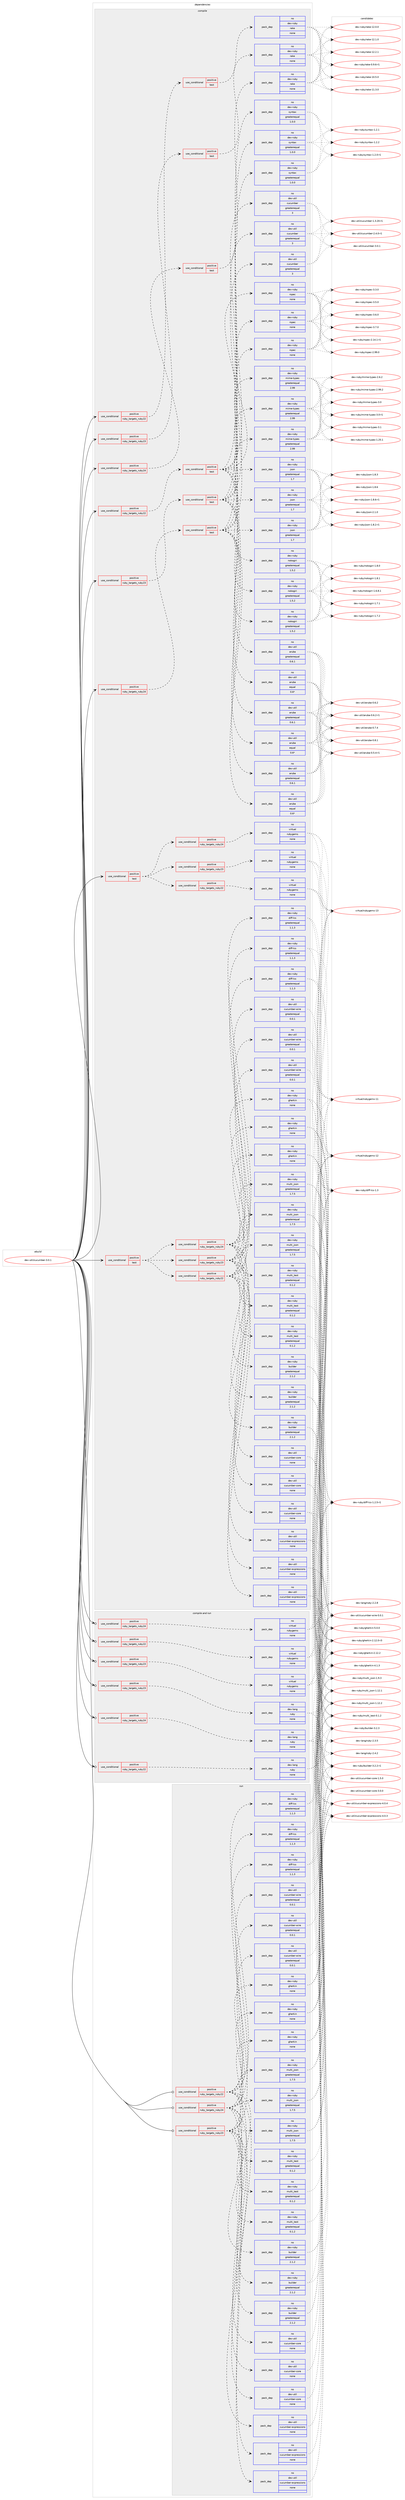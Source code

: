 digraph prolog {

# *************
# Graph options
# *************

newrank=true;
concentrate=true;
compound=true;
graph [rankdir=LR,fontname=Helvetica,fontsize=10,ranksep=1.5];#, ranksep=2.5, nodesep=0.2];
edge  [arrowhead=vee];
node  [fontname=Helvetica,fontsize=10];

# **********
# The ebuild
# **********

subgraph cluster_leftcol {
color=gray;
rank=same;
label=<<i>ebuild</i>>;
id [label="dev-util/cucumber-3.0.1", color=red, width=4, href="../dev-util/cucumber-3.0.1.svg"];
}

# ****************
# The dependencies
# ****************

subgraph cluster_midcol {
color=gray;
label=<<i>dependencies</i>>;
subgraph cluster_compile {
fillcolor="#eeeeee";
style=filled;
label=<<i>compile</i>>;
subgraph cond77706 {
dependency283869 [label=<<TABLE BORDER="0" CELLBORDER="1" CELLSPACING="0" CELLPADDING="4"><TR><TD ROWSPAN="3" CELLPADDING="10">use_conditional</TD></TR><TR><TD>positive</TD></TR><TR><TD>ruby_targets_ruby22</TD></TR></TABLE>>, shape=none, color=red];
subgraph cond77707 {
dependency283870 [label=<<TABLE BORDER="0" CELLBORDER="1" CELLSPACING="0" CELLPADDING="4"><TR><TD ROWSPAN="3" CELLPADDING="10">use_conditional</TD></TR><TR><TD>positive</TD></TR><TR><TD>test</TD></TR></TABLE>>, shape=none, color=red];
subgraph pack201945 {
dependency283871 [label=<<TABLE BORDER="0" CELLBORDER="1" CELLSPACING="0" CELLPADDING="4" WIDTH="220"><TR><TD ROWSPAN="6" CELLPADDING="30">pack_dep</TD></TR><TR><TD WIDTH="110">no</TD></TR><TR><TD>dev-ruby</TD></TR><TR><TD>rake</TD></TR><TR><TD>none</TD></TR><TR><TD></TD></TR></TABLE>>, shape=none, color=blue];
}
dependency283870:e -> dependency283871:w [weight=20,style="dashed",arrowhead="vee"];
}
dependency283869:e -> dependency283870:w [weight=20,style="dashed",arrowhead="vee"];
}
id:e -> dependency283869:w [weight=20,style="solid",arrowhead="vee"];
subgraph cond77708 {
dependency283872 [label=<<TABLE BORDER="0" CELLBORDER="1" CELLSPACING="0" CELLPADDING="4"><TR><TD ROWSPAN="3" CELLPADDING="10">use_conditional</TD></TR><TR><TD>positive</TD></TR><TR><TD>ruby_targets_ruby22</TD></TR></TABLE>>, shape=none, color=red];
subgraph cond77709 {
dependency283873 [label=<<TABLE BORDER="0" CELLBORDER="1" CELLSPACING="0" CELLPADDING="4"><TR><TD ROWSPAN="3" CELLPADDING="10">use_conditional</TD></TR><TR><TD>positive</TD></TR><TR><TD>test</TD></TR></TABLE>>, shape=none, color=red];
subgraph pack201946 {
dependency283874 [label=<<TABLE BORDER="0" CELLBORDER="1" CELLSPACING="0" CELLPADDING="4" WIDTH="220"><TR><TD ROWSPAN="6" CELLPADDING="30">pack_dep</TD></TR><TR><TD WIDTH="110">no</TD></TR><TR><TD>dev-ruby</TD></TR><TR><TD>rspec</TD></TR><TR><TD>none</TD></TR><TR><TD></TD></TR></TABLE>>, shape=none, color=blue];
}
dependency283873:e -> dependency283874:w [weight=20,style="dashed",arrowhead="vee"];
subgraph pack201947 {
dependency283875 [label=<<TABLE BORDER="0" CELLBORDER="1" CELLSPACING="0" CELLPADDING="4" WIDTH="220"><TR><TD ROWSPAN="6" CELLPADDING="30">pack_dep</TD></TR><TR><TD WIDTH="110">no</TD></TR><TR><TD>dev-ruby</TD></TR><TR><TD>nokogiri</TD></TR><TR><TD>greaterequal</TD></TR><TR><TD>1.5.2</TD></TR></TABLE>>, shape=none, color=blue];
}
dependency283873:e -> dependency283875:w [weight=20,style="dashed",arrowhead="vee"];
subgraph pack201948 {
dependency283876 [label=<<TABLE BORDER="0" CELLBORDER="1" CELLSPACING="0" CELLPADDING="4" WIDTH="220"><TR><TD ROWSPAN="6" CELLPADDING="30">pack_dep</TD></TR><TR><TD WIDTH="110">no</TD></TR><TR><TD>dev-ruby</TD></TR><TR><TD>syntax</TD></TR><TR><TD>greaterequal</TD></TR><TR><TD>1.0.0</TD></TR></TABLE>>, shape=none, color=blue];
}
dependency283873:e -> dependency283876:w [weight=20,style="dashed",arrowhead="vee"];
subgraph pack201949 {
dependency283877 [label=<<TABLE BORDER="0" CELLBORDER="1" CELLSPACING="0" CELLPADDING="4" WIDTH="220"><TR><TD ROWSPAN="6" CELLPADDING="30">pack_dep</TD></TR><TR><TD WIDTH="110">no</TD></TR><TR><TD>dev-util</TD></TR><TR><TD>aruba</TD></TR><TR><TD>greaterequal</TD></TR><TR><TD>0.6.1</TD></TR></TABLE>>, shape=none, color=blue];
}
dependency283873:e -> dependency283877:w [weight=20,style="dashed",arrowhead="vee"];
subgraph pack201950 {
dependency283878 [label=<<TABLE BORDER="0" CELLBORDER="1" CELLSPACING="0" CELLPADDING="4" WIDTH="220"><TR><TD ROWSPAN="6" CELLPADDING="30">pack_dep</TD></TR><TR><TD WIDTH="110">no</TD></TR><TR><TD>dev-util</TD></TR><TR><TD>aruba</TD></TR><TR><TD>equal</TD></TR><TR><TD>0.6*</TD></TR></TABLE>>, shape=none, color=blue];
}
dependency283873:e -> dependency283878:w [weight=20,style="dashed",arrowhead="vee"];
subgraph pack201951 {
dependency283879 [label=<<TABLE BORDER="0" CELLBORDER="1" CELLSPACING="0" CELLPADDING="4" WIDTH="220"><TR><TD ROWSPAN="6" CELLPADDING="30">pack_dep</TD></TR><TR><TD WIDTH="110">no</TD></TR><TR><TD>dev-ruby</TD></TR><TR><TD>json</TD></TR><TR><TD>greaterequal</TD></TR><TR><TD>1.7</TD></TR></TABLE>>, shape=none, color=blue];
}
dependency283873:e -> dependency283879:w [weight=20,style="dashed",arrowhead="vee"];
subgraph pack201952 {
dependency283880 [label=<<TABLE BORDER="0" CELLBORDER="1" CELLSPACING="0" CELLPADDING="4" WIDTH="220"><TR><TD ROWSPAN="6" CELLPADDING="30">pack_dep</TD></TR><TR><TD WIDTH="110">no</TD></TR><TR><TD>dev-util</TD></TR><TR><TD>cucumber</TD></TR><TR><TD>greaterequal</TD></TR><TR><TD>3</TD></TR></TABLE>>, shape=none, color=blue];
}
dependency283873:e -> dependency283880:w [weight=20,style="dashed",arrowhead="vee"];
subgraph pack201953 {
dependency283881 [label=<<TABLE BORDER="0" CELLBORDER="1" CELLSPACING="0" CELLPADDING="4" WIDTH="220"><TR><TD ROWSPAN="6" CELLPADDING="30">pack_dep</TD></TR><TR><TD WIDTH="110">no</TD></TR><TR><TD>dev-ruby</TD></TR><TR><TD>mime-types</TD></TR><TR><TD>greaterequal</TD></TR><TR><TD>2.99</TD></TR></TABLE>>, shape=none, color=blue];
}
dependency283873:e -> dependency283881:w [weight=20,style="dashed",arrowhead="vee"];
}
dependency283872:e -> dependency283873:w [weight=20,style="dashed",arrowhead="vee"];
}
id:e -> dependency283872:w [weight=20,style="solid",arrowhead="vee"];
subgraph cond77710 {
dependency283882 [label=<<TABLE BORDER="0" CELLBORDER="1" CELLSPACING="0" CELLPADDING="4"><TR><TD ROWSPAN="3" CELLPADDING="10">use_conditional</TD></TR><TR><TD>positive</TD></TR><TR><TD>ruby_targets_ruby23</TD></TR></TABLE>>, shape=none, color=red];
subgraph cond77711 {
dependency283883 [label=<<TABLE BORDER="0" CELLBORDER="1" CELLSPACING="0" CELLPADDING="4"><TR><TD ROWSPAN="3" CELLPADDING="10">use_conditional</TD></TR><TR><TD>positive</TD></TR><TR><TD>test</TD></TR></TABLE>>, shape=none, color=red];
subgraph pack201954 {
dependency283884 [label=<<TABLE BORDER="0" CELLBORDER="1" CELLSPACING="0" CELLPADDING="4" WIDTH="220"><TR><TD ROWSPAN="6" CELLPADDING="30">pack_dep</TD></TR><TR><TD WIDTH="110">no</TD></TR><TR><TD>dev-ruby</TD></TR><TR><TD>rake</TD></TR><TR><TD>none</TD></TR><TR><TD></TD></TR></TABLE>>, shape=none, color=blue];
}
dependency283883:e -> dependency283884:w [weight=20,style="dashed",arrowhead="vee"];
}
dependency283882:e -> dependency283883:w [weight=20,style="dashed",arrowhead="vee"];
}
id:e -> dependency283882:w [weight=20,style="solid",arrowhead="vee"];
subgraph cond77712 {
dependency283885 [label=<<TABLE BORDER="0" CELLBORDER="1" CELLSPACING="0" CELLPADDING="4"><TR><TD ROWSPAN="3" CELLPADDING="10">use_conditional</TD></TR><TR><TD>positive</TD></TR><TR><TD>ruby_targets_ruby23</TD></TR></TABLE>>, shape=none, color=red];
subgraph cond77713 {
dependency283886 [label=<<TABLE BORDER="0" CELLBORDER="1" CELLSPACING="0" CELLPADDING="4"><TR><TD ROWSPAN="3" CELLPADDING="10">use_conditional</TD></TR><TR><TD>positive</TD></TR><TR><TD>test</TD></TR></TABLE>>, shape=none, color=red];
subgraph pack201955 {
dependency283887 [label=<<TABLE BORDER="0" CELLBORDER="1" CELLSPACING="0" CELLPADDING="4" WIDTH="220"><TR><TD ROWSPAN="6" CELLPADDING="30">pack_dep</TD></TR><TR><TD WIDTH="110">no</TD></TR><TR><TD>dev-ruby</TD></TR><TR><TD>rspec</TD></TR><TR><TD>none</TD></TR><TR><TD></TD></TR></TABLE>>, shape=none, color=blue];
}
dependency283886:e -> dependency283887:w [weight=20,style="dashed",arrowhead="vee"];
subgraph pack201956 {
dependency283888 [label=<<TABLE BORDER="0" CELLBORDER="1" CELLSPACING="0" CELLPADDING="4" WIDTH="220"><TR><TD ROWSPAN="6" CELLPADDING="30">pack_dep</TD></TR><TR><TD WIDTH="110">no</TD></TR><TR><TD>dev-ruby</TD></TR><TR><TD>nokogiri</TD></TR><TR><TD>greaterequal</TD></TR><TR><TD>1.5.2</TD></TR></TABLE>>, shape=none, color=blue];
}
dependency283886:e -> dependency283888:w [weight=20,style="dashed",arrowhead="vee"];
subgraph pack201957 {
dependency283889 [label=<<TABLE BORDER="0" CELLBORDER="1" CELLSPACING="0" CELLPADDING="4" WIDTH="220"><TR><TD ROWSPAN="6" CELLPADDING="30">pack_dep</TD></TR><TR><TD WIDTH="110">no</TD></TR><TR><TD>dev-ruby</TD></TR><TR><TD>syntax</TD></TR><TR><TD>greaterequal</TD></TR><TR><TD>1.0.0</TD></TR></TABLE>>, shape=none, color=blue];
}
dependency283886:e -> dependency283889:w [weight=20,style="dashed",arrowhead="vee"];
subgraph pack201958 {
dependency283890 [label=<<TABLE BORDER="0" CELLBORDER="1" CELLSPACING="0" CELLPADDING="4" WIDTH="220"><TR><TD ROWSPAN="6" CELLPADDING="30">pack_dep</TD></TR><TR><TD WIDTH="110">no</TD></TR><TR><TD>dev-util</TD></TR><TR><TD>aruba</TD></TR><TR><TD>greaterequal</TD></TR><TR><TD>0.6.1</TD></TR></TABLE>>, shape=none, color=blue];
}
dependency283886:e -> dependency283890:w [weight=20,style="dashed",arrowhead="vee"];
subgraph pack201959 {
dependency283891 [label=<<TABLE BORDER="0" CELLBORDER="1" CELLSPACING="0" CELLPADDING="4" WIDTH="220"><TR><TD ROWSPAN="6" CELLPADDING="30">pack_dep</TD></TR><TR><TD WIDTH="110">no</TD></TR><TR><TD>dev-util</TD></TR><TR><TD>aruba</TD></TR><TR><TD>equal</TD></TR><TR><TD>0.6*</TD></TR></TABLE>>, shape=none, color=blue];
}
dependency283886:e -> dependency283891:w [weight=20,style="dashed",arrowhead="vee"];
subgraph pack201960 {
dependency283892 [label=<<TABLE BORDER="0" CELLBORDER="1" CELLSPACING="0" CELLPADDING="4" WIDTH="220"><TR><TD ROWSPAN="6" CELLPADDING="30">pack_dep</TD></TR><TR><TD WIDTH="110">no</TD></TR><TR><TD>dev-ruby</TD></TR><TR><TD>json</TD></TR><TR><TD>greaterequal</TD></TR><TR><TD>1.7</TD></TR></TABLE>>, shape=none, color=blue];
}
dependency283886:e -> dependency283892:w [weight=20,style="dashed",arrowhead="vee"];
subgraph pack201961 {
dependency283893 [label=<<TABLE BORDER="0" CELLBORDER="1" CELLSPACING="0" CELLPADDING="4" WIDTH="220"><TR><TD ROWSPAN="6" CELLPADDING="30">pack_dep</TD></TR><TR><TD WIDTH="110">no</TD></TR><TR><TD>dev-util</TD></TR><TR><TD>cucumber</TD></TR><TR><TD>greaterequal</TD></TR><TR><TD>3</TD></TR></TABLE>>, shape=none, color=blue];
}
dependency283886:e -> dependency283893:w [weight=20,style="dashed",arrowhead="vee"];
subgraph pack201962 {
dependency283894 [label=<<TABLE BORDER="0" CELLBORDER="1" CELLSPACING="0" CELLPADDING="4" WIDTH="220"><TR><TD ROWSPAN="6" CELLPADDING="30">pack_dep</TD></TR><TR><TD WIDTH="110">no</TD></TR><TR><TD>dev-ruby</TD></TR><TR><TD>mime-types</TD></TR><TR><TD>greaterequal</TD></TR><TR><TD>2.99</TD></TR></TABLE>>, shape=none, color=blue];
}
dependency283886:e -> dependency283894:w [weight=20,style="dashed",arrowhead="vee"];
}
dependency283885:e -> dependency283886:w [weight=20,style="dashed",arrowhead="vee"];
}
id:e -> dependency283885:w [weight=20,style="solid",arrowhead="vee"];
subgraph cond77714 {
dependency283895 [label=<<TABLE BORDER="0" CELLBORDER="1" CELLSPACING="0" CELLPADDING="4"><TR><TD ROWSPAN="3" CELLPADDING="10">use_conditional</TD></TR><TR><TD>positive</TD></TR><TR><TD>ruby_targets_ruby24</TD></TR></TABLE>>, shape=none, color=red];
subgraph cond77715 {
dependency283896 [label=<<TABLE BORDER="0" CELLBORDER="1" CELLSPACING="0" CELLPADDING="4"><TR><TD ROWSPAN="3" CELLPADDING="10">use_conditional</TD></TR><TR><TD>positive</TD></TR><TR><TD>test</TD></TR></TABLE>>, shape=none, color=red];
subgraph pack201963 {
dependency283897 [label=<<TABLE BORDER="0" CELLBORDER="1" CELLSPACING="0" CELLPADDING="4" WIDTH="220"><TR><TD ROWSPAN="6" CELLPADDING="30">pack_dep</TD></TR><TR><TD WIDTH="110">no</TD></TR><TR><TD>dev-ruby</TD></TR><TR><TD>rake</TD></TR><TR><TD>none</TD></TR><TR><TD></TD></TR></TABLE>>, shape=none, color=blue];
}
dependency283896:e -> dependency283897:w [weight=20,style="dashed",arrowhead="vee"];
}
dependency283895:e -> dependency283896:w [weight=20,style="dashed",arrowhead="vee"];
}
id:e -> dependency283895:w [weight=20,style="solid",arrowhead="vee"];
subgraph cond77716 {
dependency283898 [label=<<TABLE BORDER="0" CELLBORDER="1" CELLSPACING="0" CELLPADDING="4"><TR><TD ROWSPAN="3" CELLPADDING="10">use_conditional</TD></TR><TR><TD>positive</TD></TR><TR><TD>ruby_targets_ruby24</TD></TR></TABLE>>, shape=none, color=red];
subgraph cond77717 {
dependency283899 [label=<<TABLE BORDER="0" CELLBORDER="1" CELLSPACING="0" CELLPADDING="4"><TR><TD ROWSPAN="3" CELLPADDING="10">use_conditional</TD></TR><TR><TD>positive</TD></TR><TR><TD>test</TD></TR></TABLE>>, shape=none, color=red];
subgraph pack201964 {
dependency283900 [label=<<TABLE BORDER="0" CELLBORDER="1" CELLSPACING="0" CELLPADDING="4" WIDTH="220"><TR><TD ROWSPAN="6" CELLPADDING="30">pack_dep</TD></TR><TR><TD WIDTH="110">no</TD></TR><TR><TD>dev-ruby</TD></TR><TR><TD>rspec</TD></TR><TR><TD>none</TD></TR><TR><TD></TD></TR></TABLE>>, shape=none, color=blue];
}
dependency283899:e -> dependency283900:w [weight=20,style="dashed",arrowhead="vee"];
subgraph pack201965 {
dependency283901 [label=<<TABLE BORDER="0" CELLBORDER="1" CELLSPACING="0" CELLPADDING="4" WIDTH="220"><TR><TD ROWSPAN="6" CELLPADDING="30">pack_dep</TD></TR><TR><TD WIDTH="110">no</TD></TR><TR><TD>dev-ruby</TD></TR><TR><TD>nokogiri</TD></TR><TR><TD>greaterequal</TD></TR><TR><TD>1.5.2</TD></TR></TABLE>>, shape=none, color=blue];
}
dependency283899:e -> dependency283901:w [weight=20,style="dashed",arrowhead="vee"];
subgraph pack201966 {
dependency283902 [label=<<TABLE BORDER="0" CELLBORDER="1" CELLSPACING="0" CELLPADDING="4" WIDTH="220"><TR><TD ROWSPAN="6" CELLPADDING="30">pack_dep</TD></TR><TR><TD WIDTH="110">no</TD></TR><TR><TD>dev-ruby</TD></TR><TR><TD>syntax</TD></TR><TR><TD>greaterequal</TD></TR><TR><TD>1.0.0</TD></TR></TABLE>>, shape=none, color=blue];
}
dependency283899:e -> dependency283902:w [weight=20,style="dashed",arrowhead="vee"];
subgraph pack201967 {
dependency283903 [label=<<TABLE BORDER="0" CELLBORDER="1" CELLSPACING="0" CELLPADDING="4" WIDTH="220"><TR><TD ROWSPAN="6" CELLPADDING="30">pack_dep</TD></TR><TR><TD WIDTH="110">no</TD></TR><TR><TD>dev-util</TD></TR><TR><TD>aruba</TD></TR><TR><TD>greaterequal</TD></TR><TR><TD>0.6.1</TD></TR></TABLE>>, shape=none, color=blue];
}
dependency283899:e -> dependency283903:w [weight=20,style="dashed",arrowhead="vee"];
subgraph pack201968 {
dependency283904 [label=<<TABLE BORDER="0" CELLBORDER="1" CELLSPACING="0" CELLPADDING="4" WIDTH="220"><TR><TD ROWSPAN="6" CELLPADDING="30">pack_dep</TD></TR><TR><TD WIDTH="110">no</TD></TR><TR><TD>dev-util</TD></TR><TR><TD>aruba</TD></TR><TR><TD>equal</TD></TR><TR><TD>0.6*</TD></TR></TABLE>>, shape=none, color=blue];
}
dependency283899:e -> dependency283904:w [weight=20,style="dashed",arrowhead="vee"];
subgraph pack201969 {
dependency283905 [label=<<TABLE BORDER="0" CELLBORDER="1" CELLSPACING="0" CELLPADDING="4" WIDTH="220"><TR><TD ROWSPAN="6" CELLPADDING="30">pack_dep</TD></TR><TR><TD WIDTH="110">no</TD></TR><TR><TD>dev-ruby</TD></TR><TR><TD>json</TD></TR><TR><TD>greaterequal</TD></TR><TR><TD>1.7</TD></TR></TABLE>>, shape=none, color=blue];
}
dependency283899:e -> dependency283905:w [weight=20,style="dashed",arrowhead="vee"];
subgraph pack201970 {
dependency283906 [label=<<TABLE BORDER="0" CELLBORDER="1" CELLSPACING="0" CELLPADDING="4" WIDTH="220"><TR><TD ROWSPAN="6" CELLPADDING="30">pack_dep</TD></TR><TR><TD WIDTH="110">no</TD></TR><TR><TD>dev-util</TD></TR><TR><TD>cucumber</TD></TR><TR><TD>greaterequal</TD></TR><TR><TD>3</TD></TR></TABLE>>, shape=none, color=blue];
}
dependency283899:e -> dependency283906:w [weight=20,style="dashed",arrowhead="vee"];
subgraph pack201971 {
dependency283907 [label=<<TABLE BORDER="0" CELLBORDER="1" CELLSPACING="0" CELLPADDING="4" WIDTH="220"><TR><TD ROWSPAN="6" CELLPADDING="30">pack_dep</TD></TR><TR><TD WIDTH="110">no</TD></TR><TR><TD>dev-ruby</TD></TR><TR><TD>mime-types</TD></TR><TR><TD>greaterequal</TD></TR><TR><TD>2.99</TD></TR></TABLE>>, shape=none, color=blue];
}
dependency283899:e -> dependency283907:w [weight=20,style="dashed",arrowhead="vee"];
}
dependency283898:e -> dependency283899:w [weight=20,style="dashed",arrowhead="vee"];
}
id:e -> dependency283898:w [weight=20,style="solid",arrowhead="vee"];
subgraph cond77718 {
dependency283908 [label=<<TABLE BORDER="0" CELLBORDER="1" CELLSPACING="0" CELLPADDING="4"><TR><TD ROWSPAN="3" CELLPADDING="10">use_conditional</TD></TR><TR><TD>positive</TD></TR><TR><TD>test</TD></TR></TABLE>>, shape=none, color=red];
subgraph cond77719 {
dependency283909 [label=<<TABLE BORDER="0" CELLBORDER="1" CELLSPACING="0" CELLPADDING="4"><TR><TD ROWSPAN="3" CELLPADDING="10">use_conditional</TD></TR><TR><TD>positive</TD></TR><TR><TD>ruby_targets_ruby22</TD></TR></TABLE>>, shape=none, color=red];
subgraph pack201972 {
dependency283910 [label=<<TABLE BORDER="0" CELLBORDER="1" CELLSPACING="0" CELLPADDING="4" WIDTH="220"><TR><TD ROWSPAN="6" CELLPADDING="30">pack_dep</TD></TR><TR><TD WIDTH="110">no</TD></TR><TR><TD>dev-ruby</TD></TR><TR><TD>builder</TD></TR><TR><TD>greaterequal</TD></TR><TR><TD>2.1.2</TD></TR></TABLE>>, shape=none, color=blue];
}
dependency283909:e -> dependency283910:w [weight=20,style="dashed",arrowhead="vee"];
subgraph pack201973 {
dependency283911 [label=<<TABLE BORDER="0" CELLBORDER="1" CELLSPACING="0" CELLPADDING="4" WIDTH="220"><TR><TD ROWSPAN="6" CELLPADDING="30">pack_dep</TD></TR><TR><TD WIDTH="110">no</TD></TR><TR><TD>dev-util</TD></TR><TR><TD>cucumber-core</TD></TR><TR><TD>none</TD></TR><TR><TD></TD></TR></TABLE>>, shape=none, color=blue];
}
dependency283909:e -> dependency283911:w [weight=20,style="dashed",arrowhead="vee"];
subgraph pack201974 {
dependency283912 [label=<<TABLE BORDER="0" CELLBORDER="1" CELLSPACING="0" CELLPADDING="4" WIDTH="220"><TR><TD ROWSPAN="6" CELLPADDING="30">pack_dep</TD></TR><TR><TD WIDTH="110">no</TD></TR><TR><TD>dev-util</TD></TR><TR><TD>cucumber-expressions</TD></TR><TR><TD>none</TD></TR><TR><TD></TD></TR></TABLE>>, shape=none, color=blue];
}
dependency283909:e -> dependency283912:w [weight=20,style="dashed",arrowhead="vee"];
subgraph pack201975 {
dependency283913 [label=<<TABLE BORDER="0" CELLBORDER="1" CELLSPACING="0" CELLPADDING="4" WIDTH="220"><TR><TD ROWSPAN="6" CELLPADDING="30">pack_dep</TD></TR><TR><TD WIDTH="110">no</TD></TR><TR><TD>dev-util</TD></TR><TR><TD>cucumber-wire</TD></TR><TR><TD>greaterequal</TD></TR><TR><TD>0.0.1</TD></TR></TABLE>>, shape=none, color=blue];
}
dependency283909:e -> dependency283913:w [weight=20,style="dashed",arrowhead="vee"];
subgraph pack201976 {
dependency283914 [label=<<TABLE BORDER="0" CELLBORDER="1" CELLSPACING="0" CELLPADDING="4" WIDTH="220"><TR><TD ROWSPAN="6" CELLPADDING="30">pack_dep</TD></TR><TR><TD WIDTH="110">no</TD></TR><TR><TD>dev-ruby</TD></TR><TR><TD>diff-lcs</TD></TR><TR><TD>greaterequal</TD></TR><TR><TD>1.1.3</TD></TR></TABLE>>, shape=none, color=blue];
}
dependency283909:e -> dependency283914:w [weight=20,style="dashed",arrowhead="vee"];
subgraph pack201977 {
dependency283915 [label=<<TABLE BORDER="0" CELLBORDER="1" CELLSPACING="0" CELLPADDING="4" WIDTH="220"><TR><TD ROWSPAN="6" CELLPADDING="30">pack_dep</TD></TR><TR><TD WIDTH="110">no</TD></TR><TR><TD>dev-ruby</TD></TR><TR><TD>gherkin</TD></TR><TR><TD>none</TD></TR><TR><TD></TD></TR></TABLE>>, shape=none, color=blue];
}
dependency283909:e -> dependency283915:w [weight=20,style="dashed",arrowhead="vee"];
subgraph pack201978 {
dependency283916 [label=<<TABLE BORDER="0" CELLBORDER="1" CELLSPACING="0" CELLPADDING="4" WIDTH="220"><TR><TD ROWSPAN="6" CELLPADDING="30">pack_dep</TD></TR><TR><TD WIDTH="110">no</TD></TR><TR><TD>dev-ruby</TD></TR><TR><TD>multi_json</TD></TR><TR><TD>greaterequal</TD></TR><TR><TD>1.7.5</TD></TR></TABLE>>, shape=none, color=blue];
}
dependency283909:e -> dependency283916:w [weight=20,style="dashed",arrowhead="vee"];
subgraph pack201979 {
dependency283917 [label=<<TABLE BORDER="0" CELLBORDER="1" CELLSPACING="0" CELLPADDING="4" WIDTH="220"><TR><TD ROWSPAN="6" CELLPADDING="30">pack_dep</TD></TR><TR><TD WIDTH="110">no</TD></TR><TR><TD>dev-ruby</TD></TR><TR><TD>multi_test</TD></TR><TR><TD>greaterequal</TD></TR><TR><TD>0.1.2</TD></TR></TABLE>>, shape=none, color=blue];
}
dependency283909:e -> dependency283917:w [weight=20,style="dashed",arrowhead="vee"];
}
dependency283908:e -> dependency283909:w [weight=20,style="dashed",arrowhead="vee"];
subgraph cond77720 {
dependency283918 [label=<<TABLE BORDER="0" CELLBORDER="1" CELLSPACING="0" CELLPADDING="4"><TR><TD ROWSPAN="3" CELLPADDING="10">use_conditional</TD></TR><TR><TD>positive</TD></TR><TR><TD>ruby_targets_ruby23</TD></TR></TABLE>>, shape=none, color=red];
subgraph pack201980 {
dependency283919 [label=<<TABLE BORDER="0" CELLBORDER="1" CELLSPACING="0" CELLPADDING="4" WIDTH="220"><TR><TD ROWSPAN="6" CELLPADDING="30">pack_dep</TD></TR><TR><TD WIDTH="110">no</TD></TR><TR><TD>dev-ruby</TD></TR><TR><TD>builder</TD></TR><TR><TD>greaterequal</TD></TR><TR><TD>2.1.2</TD></TR></TABLE>>, shape=none, color=blue];
}
dependency283918:e -> dependency283919:w [weight=20,style="dashed",arrowhead="vee"];
subgraph pack201981 {
dependency283920 [label=<<TABLE BORDER="0" CELLBORDER="1" CELLSPACING="0" CELLPADDING="4" WIDTH="220"><TR><TD ROWSPAN="6" CELLPADDING="30">pack_dep</TD></TR><TR><TD WIDTH="110">no</TD></TR><TR><TD>dev-util</TD></TR><TR><TD>cucumber-core</TD></TR><TR><TD>none</TD></TR><TR><TD></TD></TR></TABLE>>, shape=none, color=blue];
}
dependency283918:e -> dependency283920:w [weight=20,style="dashed",arrowhead="vee"];
subgraph pack201982 {
dependency283921 [label=<<TABLE BORDER="0" CELLBORDER="1" CELLSPACING="0" CELLPADDING="4" WIDTH="220"><TR><TD ROWSPAN="6" CELLPADDING="30">pack_dep</TD></TR><TR><TD WIDTH="110">no</TD></TR><TR><TD>dev-util</TD></TR><TR><TD>cucumber-expressions</TD></TR><TR><TD>none</TD></TR><TR><TD></TD></TR></TABLE>>, shape=none, color=blue];
}
dependency283918:e -> dependency283921:w [weight=20,style="dashed",arrowhead="vee"];
subgraph pack201983 {
dependency283922 [label=<<TABLE BORDER="0" CELLBORDER="1" CELLSPACING="0" CELLPADDING="4" WIDTH="220"><TR><TD ROWSPAN="6" CELLPADDING="30">pack_dep</TD></TR><TR><TD WIDTH="110">no</TD></TR><TR><TD>dev-util</TD></TR><TR><TD>cucumber-wire</TD></TR><TR><TD>greaterequal</TD></TR><TR><TD>0.0.1</TD></TR></TABLE>>, shape=none, color=blue];
}
dependency283918:e -> dependency283922:w [weight=20,style="dashed",arrowhead="vee"];
subgraph pack201984 {
dependency283923 [label=<<TABLE BORDER="0" CELLBORDER="1" CELLSPACING="0" CELLPADDING="4" WIDTH="220"><TR><TD ROWSPAN="6" CELLPADDING="30">pack_dep</TD></TR><TR><TD WIDTH="110">no</TD></TR><TR><TD>dev-ruby</TD></TR><TR><TD>diff-lcs</TD></TR><TR><TD>greaterequal</TD></TR><TR><TD>1.1.3</TD></TR></TABLE>>, shape=none, color=blue];
}
dependency283918:e -> dependency283923:w [weight=20,style="dashed",arrowhead="vee"];
subgraph pack201985 {
dependency283924 [label=<<TABLE BORDER="0" CELLBORDER="1" CELLSPACING="0" CELLPADDING="4" WIDTH="220"><TR><TD ROWSPAN="6" CELLPADDING="30">pack_dep</TD></TR><TR><TD WIDTH="110">no</TD></TR><TR><TD>dev-ruby</TD></TR><TR><TD>gherkin</TD></TR><TR><TD>none</TD></TR><TR><TD></TD></TR></TABLE>>, shape=none, color=blue];
}
dependency283918:e -> dependency283924:w [weight=20,style="dashed",arrowhead="vee"];
subgraph pack201986 {
dependency283925 [label=<<TABLE BORDER="0" CELLBORDER="1" CELLSPACING="0" CELLPADDING="4" WIDTH="220"><TR><TD ROWSPAN="6" CELLPADDING="30">pack_dep</TD></TR><TR><TD WIDTH="110">no</TD></TR><TR><TD>dev-ruby</TD></TR><TR><TD>multi_json</TD></TR><TR><TD>greaterequal</TD></TR><TR><TD>1.7.5</TD></TR></TABLE>>, shape=none, color=blue];
}
dependency283918:e -> dependency283925:w [weight=20,style="dashed",arrowhead="vee"];
subgraph pack201987 {
dependency283926 [label=<<TABLE BORDER="0" CELLBORDER="1" CELLSPACING="0" CELLPADDING="4" WIDTH="220"><TR><TD ROWSPAN="6" CELLPADDING="30">pack_dep</TD></TR><TR><TD WIDTH="110">no</TD></TR><TR><TD>dev-ruby</TD></TR><TR><TD>multi_test</TD></TR><TR><TD>greaterequal</TD></TR><TR><TD>0.1.2</TD></TR></TABLE>>, shape=none, color=blue];
}
dependency283918:e -> dependency283926:w [weight=20,style="dashed",arrowhead="vee"];
}
dependency283908:e -> dependency283918:w [weight=20,style="dashed",arrowhead="vee"];
subgraph cond77721 {
dependency283927 [label=<<TABLE BORDER="0" CELLBORDER="1" CELLSPACING="0" CELLPADDING="4"><TR><TD ROWSPAN="3" CELLPADDING="10">use_conditional</TD></TR><TR><TD>positive</TD></TR><TR><TD>ruby_targets_ruby24</TD></TR></TABLE>>, shape=none, color=red];
subgraph pack201988 {
dependency283928 [label=<<TABLE BORDER="0" CELLBORDER="1" CELLSPACING="0" CELLPADDING="4" WIDTH="220"><TR><TD ROWSPAN="6" CELLPADDING="30">pack_dep</TD></TR><TR><TD WIDTH="110">no</TD></TR><TR><TD>dev-ruby</TD></TR><TR><TD>builder</TD></TR><TR><TD>greaterequal</TD></TR><TR><TD>2.1.2</TD></TR></TABLE>>, shape=none, color=blue];
}
dependency283927:e -> dependency283928:w [weight=20,style="dashed",arrowhead="vee"];
subgraph pack201989 {
dependency283929 [label=<<TABLE BORDER="0" CELLBORDER="1" CELLSPACING="0" CELLPADDING="4" WIDTH="220"><TR><TD ROWSPAN="6" CELLPADDING="30">pack_dep</TD></TR><TR><TD WIDTH="110">no</TD></TR><TR><TD>dev-util</TD></TR><TR><TD>cucumber-core</TD></TR><TR><TD>none</TD></TR><TR><TD></TD></TR></TABLE>>, shape=none, color=blue];
}
dependency283927:e -> dependency283929:w [weight=20,style="dashed",arrowhead="vee"];
subgraph pack201990 {
dependency283930 [label=<<TABLE BORDER="0" CELLBORDER="1" CELLSPACING="0" CELLPADDING="4" WIDTH="220"><TR><TD ROWSPAN="6" CELLPADDING="30">pack_dep</TD></TR><TR><TD WIDTH="110">no</TD></TR><TR><TD>dev-util</TD></TR><TR><TD>cucumber-expressions</TD></TR><TR><TD>none</TD></TR><TR><TD></TD></TR></TABLE>>, shape=none, color=blue];
}
dependency283927:e -> dependency283930:w [weight=20,style="dashed",arrowhead="vee"];
subgraph pack201991 {
dependency283931 [label=<<TABLE BORDER="0" CELLBORDER="1" CELLSPACING="0" CELLPADDING="4" WIDTH="220"><TR><TD ROWSPAN="6" CELLPADDING="30">pack_dep</TD></TR><TR><TD WIDTH="110">no</TD></TR><TR><TD>dev-util</TD></TR><TR><TD>cucumber-wire</TD></TR><TR><TD>greaterequal</TD></TR><TR><TD>0.0.1</TD></TR></TABLE>>, shape=none, color=blue];
}
dependency283927:e -> dependency283931:w [weight=20,style="dashed",arrowhead="vee"];
subgraph pack201992 {
dependency283932 [label=<<TABLE BORDER="0" CELLBORDER="1" CELLSPACING="0" CELLPADDING="4" WIDTH="220"><TR><TD ROWSPAN="6" CELLPADDING="30">pack_dep</TD></TR><TR><TD WIDTH="110">no</TD></TR><TR><TD>dev-ruby</TD></TR><TR><TD>diff-lcs</TD></TR><TR><TD>greaterequal</TD></TR><TR><TD>1.1.3</TD></TR></TABLE>>, shape=none, color=blue];
}
dependency283927:e -> dependency283932:w [weight=20,style="dashed",arrowhead="vee"];
subgraph pack201993 {
dependency283933 [label=<<TABLE BORDER="0" CELLBORDER="1" CELLSPACING="0" CELLPADDING="4" WIDTH="220"><TR><TD ROWSPAN="6" CELLPADDING="30">pack_dep</TD></TR><TR><TD WIDTH="110">no</TD></TR><TR><TD>dev-ruby</TD></TR><TR><TD>gherkin</TD></TR><TR><TD>none</TD></TR><TR><TD></TD></TR></TABLE>>, shape=none, color=blue];
}
dependency283927:e -> dependency283933:w [weight=20,style="dashed",arrowhead="vee"];
subgraph pack201994 {
dependency283934 [label=<<TABLE BORDER="0" CELLBORDER="1" CELLSPACING="0" CELLPADDING="4" WIDTH="220"><TR><TD ROWSPAN="6" CELLPADDING="30">pack_dep</TD></TR><TR><TD WIDTH="110">no</TD></TR><TR><TD>dev-ruby</TD></TR><TR><TD>multi_json</TD></TR><TR><TD>greaterequal</TD></TR><TR><TD>1.7.5</TD></TR></TABLE>>, shape=none, color=blue];
}
dependency283927:e -> dependency283934:w [weight=20,style="dashed",arrowhead="vee"];
subgraph pack201995 {
dependency283935 [label=<<TABLE BORDER="0" CELLBORDER="1" CELLSPACING="0" CELLPADDING="4" WIDTH="220"><TR><TD ROWSPAN="6" CELLPADDING="30">pack_dep</TD></TR><TR><TD WIDTH="110">no</TD></TR><TR><TD>dev-ruby</TD></TR><TR><TD>multi_test</TD></TR><TR><TD>greaterequal</TD></TR><TR><TD>0.1.2</TD></TR></TABLE>>, shape=none, color=blue];
}
dependency283927:e -> dependency283935:w [weight=20,style="dashed",arrowhead="vee"];
}
dependency283908:e -> dependency283927:w [weight=20,style="dashed",arrowhead="vee"];
}
id:e -> dependency283908:w [weight=20,style="solid",arrowhead="vee"];
subgraph cond77722 {
dependency283936 [label=<<TABLE BORDER="0" CELLBORDER="1" CELLSPACING="0" CELLPADDING="4"><TR><TD ROWSPAN="3" CELLPADDING="10">use_conditional</TD></TR><TR><TD>positive</TD></TR><TR><TD>test</TD></TR></TABLE>>, shape=none, color=red];
subgraph cond77723 {
dependency283937 [label=<<TABLE BORDER="0" CELLBORDER="1" CELLSPACING="0" CELLPADDING="4"><TR><TD ROWSPAN="3" CELLPADDING="10">use_conditional</TD></TR><TR><TD>positive</TD></TR><TR><TD>ruby_targets_ruby22</TD></TR></TABLE>>, shape=none, color=red];
subgraph pack201996 {
dependency283938 [label=<<TABLE BORDER="0" CELLBORDER="1" CELLSPACING="0" CELLPADDING="4" WIDTH="220"><TR><TD ROWSPAN="6" CELLPADDING="30">pack_dep</TD></TR><TR><TD WIDTH="110">no</TD></TR><TR><TD>virtual</TD></TR><TR><TD>rubygems</TD></TR><TR><TD>none</TD></TR><TR><TD></TD></TR></TABLE>>, shape=none, color=blue];
}
dependency283937:e -> dependency283938:w [weight=20,style="dashed",arrowhead="vee"];
}
dependency283936:e -> dependency283937:w [weight=20,style="dashed",arrowhead="vee"];
subgraph cond77724 {
dependency283939 [label=<<TABLE BORDER="0" CELLBORDER="1" CELLSPACING="0" CELLPADDING="4"><TR><TD ROWSPAN="3" CELLPADDING="10">use_conditional</TD></TR><TR><TD>positive</TD></TR><TR><TD>ruby_targets_ruby23</TD></TR></TABLE>>, shape=none, color=red];
subgraph pack201997 {
dependency283940 [label=<<TABLE BORDER="0" CELLBORDER="1" CELLSPACING="0" CELLPADDING="4" WIDTH="220"><TR><TD ROWSPAN="6" CELLPADDING="30">pack_dep</TD></TR><TR><TD WIDTH="110">no</TD></TR><TR><TD>virtual</TD></TR><TR><TD>rubygems</TD></TR><TR><TD>none</TD></TR><TR><TD></TD></TR></TABLE>>, shape=none, color=blue];
}
dependency283939:e -> dependency283940:w [weight=20,style="dashed",arrowhead="vee"];
}
dependency283936:e -> dependency283939:w [weight=20,style="dashed",arrowhead="vee"];
subgraph cond77725 {
dependency283941 [label=<<TABLE BORDER="0" CELLBORDER="1" CELLSPACING="0" CELLPADDING="4"><TR><TD ROWSPAN="3" CELLPADDING="10">use_conditional</TD></TR><TR><TD>positive</TD></TR><TR><TD>ruby_targets_ruby24</TD></TR></TABLE>>, shape=none, color=red];
subgraph pack201998 {
dependency283942 [label=<<TABLE BORDER="0" CELLBORDER="1" CELLSPACING="0" CELLPADDING="4" WIDTH="220"><TR><TD ROWSPAN="6" CELLPADDING="30">pack_dep</TD></TR><TR><TD WIDTH="110">no</TD></TR><TR><TD>virtual</TD></TR><TR><TD>rubygems</TD></TR><TR><TD>none</TD></TR><TR><TD></TD></TR></TABLE>>, shape=none, color=blue];
}
dependency283941:e -> dependency283942:w [weight=20,style="dashed",arrowhead="vee"];
}
dependency283936:e -> dependency283941:w [weight=20,style="dashed",arrowhead="vee"];
}
id:e -> dependency283936:w [weight=20,style="solid",arrowhead="vee"];
}
subgraph cluster_compileandrun {
fillcolor="#eeeeee";
style=filled;
label=<<i>compile and run</i>>;
subgraph cond77726 {
dependency283943 [label=<<TABLE BORDER="0" CELLBORDER="1" CELLSPACING="0" CELLPADDING="4"><TR><TD ROWSPAN="3" CELLPADDING="10">use_conditional</TD></TR><TR><TD>positive</TD></TR><TR><TD>ruby_targets_ruby22</TD></TR></TABLE>>, shape=none, color=red];
subgraph pack201999 {
dependency283944 [label=<<TABLE BORDER="0" CELLBORDER="1" CELLSPACING="0" CELLPADDING="4" WIDTH="220"><TR><TD ROWSPAN="6" CELLPADDING="30">pack_dep</TD></TR><TR><TD WIDTH="110">no</TD></TR><TR><TD>dev-lang</TD></TR><TR><TD>ruby</TD></TR><TR><TD>none</TD></TR><TR><TD></TD></TR></TABLE>>, shape=none, color=blue];
}
dependency283943:e -> dependency283944:w [weight=20,style="dashed",arrowhead="vee"];
}
id:e -> dependency283943:w [weight=20,style="solid",arrowhead="odotvee"];
subgraph cond77727 {
dependency283945 [label=<<TABLE BORDER="0" CELLBORDER="1" CELLSPACING="0" CELLPADDING="4"><TR><TD ROWSPAN="3" CELLPADDING="10">use_conditional</TD></TR><TR><TD>positive</TD></TR><TR><TD>ruby_targets_ruby22</TD></TR></TABLE>>, shape=none, color=red];
subgraph pack202000 {
dependency283946 [label=<<TABLE BORDER="0" CELLBORDER="1" CELLSPACING="0" CELLPADDING="4" WIDTH="220"><TR><TD ROWSPAN="6" CELLPADDING="30">pack_dep</TD></TR><TR><TD WIDTH="110">no</TD></TR><TR><TD>virtual</TD></TR><TR><TD>rubygems</TD></TR><TR><TD>none</TD></TR><TR><TD></TD></TR></TABLE>>, shape=none, color=blue];
}
dependency283945:e -> dependency283946:w [weight=20,style="dashed",arrowhead="vee"];
}
id:e -> dependency283945:w [weight=20,style="solid",arrowhead="odotvee"];
subgraph cond77728 {
dependency283947 [label=<<TABLE BORDER="0" CELLBORDER="1" CELLSPACING="0" CELLPADDING="4"><TR><TD ROWSPAN="3" CELLPADDING="10">use_conditional</TD></TR><TR><TD>positive</TD></TR><TR><TD>ruby_targets_ruby23</TD></TR></TABLE>>, shape=none, color=red];
subgraph pack202001 {
dependency283948 [label=<<TABLE BORDER="0" CELLBORDER="1" CELLSPACING="0" CELLPADDING="4" WIDTH="220"><TR><TD ROWSPAN="6" CELLPADDING="30">pack_dep</TD></TR><TR><TD WIDTH="110">no</TD></TR><TR><TD>dev-lang</TD></TR><TR><TD>ruby</TD></TR><TR><TD>none</TD></TR><TR><TD></TD></TR></TABLE>>, shape=none, color=blue];
}
dependency283947:e -> dependency283948:w [weight=20,style="dashed",arrowhead="vee"];
}
id:e -> dependency283947:w [weight=20,style="solid",arrowhead="odotvee"];
subgraph cond77729 {
dependency283949 [label=<<TABLE BORDER="0" CELLBORDER="1" CELLSPACING="0" CELLPADDING="4"><TR><TD ROWSPAN="3" CELLPADDING="10">use_conditional</TD></TR><TR><TD>positive</TD></TR><TR><TD>ruby_targets_ruby23</TD></TR></TABLE>>, shape=none, color=red];
subgraph pack202002 {
dependency283950 [label=<<TABLE BORDER="0" CELLBORDER="1" CELLSPACING="0" CELLPADDING="4" WIDTH="220"><TR><TD ROWSPAN="6" CELLPADDING="30">pack_dep</TD></TR><TR><TD WIDTH="110">no</TD></TR><TR><TD>virtual</TD></TR><TR><TD>rubygems</TD></TR><TR><TD>none</TD></TR><TR><TD></TD></TR></TABLE>>, shape=none, color=blue];
}
dependency283949:e -> dependency283950:w [weight=20,style="dashed",arrowhead="vee"];
}
id:e -> dependency283949:w [weight=20,style="solid",arrowhead="odotvee"];
subgraph cond77730 {
dependency283951 [label=<<TABLE BORDER="0" CELLBORDER="1" CELLSPACING="0" CELLPADDING="4"><TR><TD ROWSPAN="3" CELLPADDING="10">use_conditional</TD></TR><TR><TD>positive</TD></TR><TR><TD>ruby_targets_ruby24</TD></TR></TABLE>>, shape=none, color=red];
subgraph pack202003 {
dependency283952 [label=<<TABLE BORDER="0" CELLBORDER="1" CELLSPACING="0" CELLPADDING="4" WIDTH="220"><TR><TD ROWSPAN="6" CELLPADDING="30">pack_dep</TD></TR><TR><TD WIDTH="110">no</TD></TR><TR><TD>dev-lang</TD></TR><TR><TD>ruby</TD></TR><TR><TD>none</TD></TR><TR><TD></TD></TR></TABLE>>, shape=none, color=blue];
}
dependency283951:e -> dependency283952:w [weight=20,style="dashed",arrowhead="vee"];
}
id:e -> dependency283951:w [weight=20,style="solid",arrowhead="odotvee"];
subgraph cond77731 {
dependency283953 [label=<<TABLE BORDER="0" CELLBORDER="1" CELLSPACING="0" CELLPADDING="4"><TR><TD ROWSPAN="3" CELLPADDING="10">use_conditional</TD></TR><TR><TD>positive</TD></TR><TR><TD>ruby_targets_ruby24</TD></TR></TABLE>>, shape=none, color=red];
subgraph pack202004 {
dependency283954 [label=<<TABLE BORDER="0" CELLBORDER="1" CELLSPACING="0" CELLPADDING="4" WIDTH="220"><TR><TD ROWSPAN="6" CELLPADDING="30">pack_dep</TD></TR><TR><TD WIDTH="110">no</TD></TR><TR><TD>virtual</TD></TR><TR><TD>rubygems</TD></TR><TR><TD>none</TD></TR><TR><TD></TD></TR></TABLE>>, shape=none, color=blue];
}
dependency283953:e -> dependency283954:w [weight=20,style="dashed",arrowhead="vee"];
}
id:e -> dependency283953:w [weight=20,style="solid",arrowhead="odotvee"];
}
subgraph cluster_run {
fillcolor="#eeeeee";
style=filled;
label=<<i>run</i>>;
subgraph cond77732 {
dependency283955 [label=<<TABLE BORDER="0" CELLBORDER="1" CELLSPACING="0" CELLPADDING="4"><TR><TD ROWSPAN="3" CELLPADDING="10">use_conditional</TD></TR><TR><TD>positive</TD></TR><TR><TD>ruby_targets_ruby22</TD></TR></TABLE>>, shape=none, color=red];
subgraph pack202005 {
dependency283956 [label=<<TABLE BORDER="0" CELLBORDER="1" CELLSPACING="0" CELLPADDING="4" WIDTH="220"><TR><TD ROWSPAN="6" CELLPADDING="30">pack_dep</TD></TR><TR><TD WIDTH="110">no</TD></TR><TR><TD>dev-ruby</TD></TR><TR><TD>builder</TD></TR><TR><TD>greaterequal</TD></TR><TR><TD>2.1.2</TD></TR></TABLE>>, shape=none, color=blue];
}
dependency283955:e -> dependency283956:w [weight=20,style="dashed",arrowhead="vee"];
subgraph pack202006 {
dependency283957 [label=<<TABLE BORDER="0" CELLBORDER="1" CELLSPACING="0" CELLPADDING="4" WIDTH="220"><TR><TD ROWSPAN="6" CELLPADDING="30">pack_dep</TD></TR><TR><TD WIDTH="110">no</TD></TR><TR><TD>dev-util</TD></TR><TR><TD>cucumber-core</TD></TR><TR><TD>none</TD></TR><TR><TD></TD></TR></TABLE>>, shape=none, color=blue];
}
dependency283955:e -> dependency283957:w [weight=20,style="dashed",arrowhead="vee"];
subgraph pack202007 {
dependency283958 [label=<<TABLE BORDER="0" CELLBORDER="1" CELLSPACING="0" CELLPADDING="4" WIDTH="220"><TR><TD ROWSPAN="6" CELLPADDING="30">pack_dep</TD></TR><TR><TD WIDTH="110">no</TD></TR><TR><TD>dev-util</TD></TR><TR><TD>cucumber-expressions</TD></TR><TR><TD>none</TD></TR><TR><TD></TD></TR></TABLE>>, shape=none, color=blue];
}
dependency283955:e -> dependency283958:w [weight=20,style="dashed",arrowhead="vee"];
subgraph pack202008 {
dependency283959 [label=<<TABLE BORDER="0" CELLBORDER="1" CELLSPACING="0" CELLPADDING="4" WIDTH="220"><TR><TD ROWSPAN="6" CELLPADDING="30">pack_dep</TD></TR><TR><TD WIDTH="110">no</TD></TR><TR><TD>dev-util</TD></TR><TR><TD>cucumber-wire</TD></TR><TR><TD>greaterequal</TD></TR><TR><TD>0.0.1</TD></TR></TABLE>>, shape=none, color=blue];
}
dependency283955:e -> dependency283959:w [weight=20,style="dashed",arrowhead="vee"];
subgraph pack202009 {
dependency283960 [label=<<TABLE BORDER="0" CELLBORDER="1" CELLSPACING="0" CELLPADDING="4" WIDTH="220"><TR><TD ROWSPAN="6" CELLPADDING="30">pack_dep</TD></TR><TR><TD WIDTH="110">no</TD></TR><TR><TD>dev-ruby</TD></TR><TR><TD>diff-lcs</TD></TR><TR><TD>greaterequal</TD></TR><TR><TD>1.1.3</TD></TR></TABLE>>, shape=none, color=blue];
}
dependency283955:e -> dependency283960:w [weight=20,style="dashed",arrowhead="vee"];
subgraph pack202010 {
dependency283961 [label=<<TABLE BORDER="0" CELLBORDER="1" CELLSPACING="0" CELLPADDING="4" WIDTH="220"><TR><TD ROWSPAN="6" CELLPADDING="30">pack_dep</TD></TR><TR><TD WIDTH="110">no</TD></TR><TR><TD>dev-ruby</TD></TR><TR><TD>gherkin</TD></TR><TR><TD>none</TD></TR><TR><TD></TD></TR></TABLE>>, shape=none, color=blue];
}
dependency283955:e -> dependency283961:w [weight=20,style="dashed",arrowhead="vee"];
subgraph pack202011 {
dependency283962 [label=<<TABLE BORDER="0" CELLBORDER="1" CELLSPACING="0" CELLPADDING="4" WIDTH="220"><TR><TD ROWSPAN="6" CELLPADDING="30">pack_dep</TD></TR><TR><TD WIDTH="110">no</TD></TR><TR><TD>dev-ruby</TD></TR><TR><TD>multi_json</TD></TR><TR><TD>greaterequal</TD></TR><TR><TD>1.7.5</TD></TR></TABLE>>, shape=none, color=blue];
}
dependency283955:e -> dependency283962:w [weight=20,style="dashed",arrowhead="vee"];
subgraph pack202012 {
dependency283963 [label=<<TABLE BORDER="0" CELLBORDER="1" CELLSPACING="0" CELLPADDING="4" WIDTH="220"><TR><TD ROWSPAN="6" CELLPADDING="30">pack_dep</TD></TR><TR><TD WIDTH="110">no</TD></TR><TR><TD>dev-ruby</TD></TR><TR><TD>multi_test</TD></TR><TR><TD>greaterequal</TD></TR><TR><TD>0.1.2</TD></TR></TABLE>>, shape=none, color=blue];
}
dependency283955:e -> dependency283963:w [weight=20,style="dashed",arrowhead="vee"];
}
id:e -> dependency283955:w [weight=20,style="solid",arrowhead="odot"];
subgraph cond77733 {
dependency283964 [label=<<TABLE BORDER="0" CELLBORDER="1" CELLSPACING="0" CELLPADDING="4"><TR><TD ROWSPAN="3" CELLPADDING="10">use_conditional</TD></TR><TR><TD>positive</TD></TR><TR><TD>ruby_targets_ruby23</TD></TR></TABLE>>, shape=none, color=red];
subgraph pack202013 {
dependency283965 [label=<<TABLE BORDER="0" CELLBORDER="1" CELLSPACING="0" CELLPADDING="4" WIDTH="220"><TR><TD ROWSPAN="6" CELLPADDING="30">pack_dep</TD></TR><TR><TD WIDTH="110">no</TD></TR><TR><TD>dev-ruby</TD></TR><TR><TD>builder</TD></TR><TR><TD>greaterequal</TD></TR><TR><TD>2.1.2</TD></TR></TABLE>>, shape=none, color=blue];
}
dependency283964:e -> dependency283965:w [weight=20,style="dashed",arrowhead="vee"];
subgraph pack202014 {
dependency283966 [label=<<TABLE BORDER="0" CELLBORDER="1" CELLSPACING="0" CELLPADDING="4" WIDTH="220"><TR><TD ROWSPAN="6" CELLPADDING="30">pack_dep</TD></TR><TR><TD WIDTH="110">no</TD></TR><TR><TD>dev-util</TD></TR><TR><TD>cucumber-core</TD></TR><TR><TD>none</TD></TR><TR><TD></TD></TR></TABLE>>, shape=none, color=blue];
}
dependency283964:e -> dependency283966:w [weight=20,style="dashed",arrowhead="vee"];
subgraph pack202015 {
dependency283967 [label=<<TABLE BORDER="0" CELLBORDER="1" CELLSPACING="0" CELLPADDING="4" WIDTH="220"><TR><TD ROWSPAN="6" CELLPADDING="30">pack_dep</TD></TR><TR><TD WIDTH="110">no</TD></TR><TR><TD>dev-util</TD></TR><TR><TD>cucumber-expressions</TD></TR><TR><TD>none</TD></TR><TR><TD></TD></TR></TABLE>>, shape=none, color=blue];
}
dependency283964:e -> dependency283967:w [weight=20,style="dashed",arrowhead="vee"];
subgraph pack202016 {
dependency283968 [label=<<TABLE BORDER="0" CELLBORDER="1" CELLSPACING="0" CELLPADDING="4" WIDTH="220"><TR><TD ROWSPAN="6" CELLPADDING="30">pack_dep</TD></TR><TR><TD WIDTH="110">no</TD></TR><TR><TD>dev-util</TD></TR><TR><TD>cucumber-wire</TD></TR><TR><TD>greaterequal</TD></TR><TR><TD>0.0.1</TD></TR></TABLE>>, shape=none, color=blue];
}
dependency283964:e -> dependency283968:w [weight=20,style="dashed",arrowhead="vee"];
subgraph pack202017 {
dependency283969 [label=<<TABLE BORDER="0" CELLBORDER="1" CELLSPACING="0" CELLPADDING="4" WIDTH="220"><TR><TD ROWSPAN="6" CELLPADDING="30">pack_dep</TD></TR><TR><TD WIDTH="110">no</TD></TR><TR><TD>dev-ruby</TD></TR><TR><TD>diff-lcs</TD></TR><TR><TD>greaterequal</TD></TR><TR><TD>1.1.3</TD></TR></TABLE>>, shape=none, color=blue];
}
dependency283964:e -> dependency283969:w [weight=20,style="dashed",arrowhead="vee"];
subgraph pack202018 {
dependency283970 [label=<<TABLE BORDER="0" CELLBORDER="1" CELLSPACING="0" CELLPADDING="4" WIDTH="220"><TR><TD ROWSPAN="6" CELLPADDING="30">pack_dep</TD></TR><TR><TD WIDTH="110">no</TD></TR><TR><TD>dev-ruby</TD></TR><TR><TD>gherkin</TD></TR><TR><TD>none</TD></TR><TR><TD></TD></TR></TABLE>>, shape=none, color=blue];
}
dependency283964:e -> dependency283970:w [weight=20,style="dashed",arrowhead="vee"];
subgraph pack202019 {
dependency283971 [label=<<TABLE BORDER="0" CELLBORDER="1" CELLSPACING="0" CELLPADDING="4" WIDTH="220"><TR><TD ROWSPAN="6" CELLPADDING="30">pack_dep</TD></TR><TR><TD WIDTH="110">no</TD></TR><TR><TD>dev-ruby</TD></TR><TR><TD>multi_json</TD></TR><TR><TD>greaterequal</TD></TR><TR><TD>1.7.5</TD></TR></TABLE>>, shape=none, color=blue];
}
dependency283964:e -> dependency283971:w [weight=20,style="dashed",arrowhead="vee"];
subgraph pack202020 {
dependency283972 [label=<<TABLE BORDER="0" CELLBORDER="1" CELLSPACING="0" CELLPADDING="4" WIDTH="220"><TR><TD ROWSPAN="6" CELLPADDING="30">pack_dep</TD></TR><TR><TD WIDTH="110">no</TD></TR><TR><TD>dev-ruby</TD></TR><TR><TD>multi_test</TD></TR><TR><TD>greaterequal</TD></TR><TR><TD>0.1.2</TD></TR></TABLE>>, shape=none, color=blue];
}
dependency283964:e -> dependency283972:w [weight=20,style="dashed",arrowhead="vee"];
}
id:e -> dependency283964:w [weight=20,style="solid",arrowhead="odot"];
subgraph cond77734 {
dependency283973 [label=<<TABLE BORDER="0" CELLBORDER="1" CELLSPACING="0" CELLPADDING="4"><TR><TD ROWSPAN="3" CELLPADDING="10">use_conditional</TD></TR><TR><TD>positive</TD></TR><TR><TD>ruby_targets_ruby24</TD></TR></TABLE>>, shape=none, color=red];
subgraph pack202021 {
dependency283974 [label=<<TABLE BORDER="0" CELLBORDER="1" CELLSPACING="0" CELLPADDING="4" WIDTH="220"><TR><TD ROWSPAN="6" CELLPADDING="30">pack_dep</TD></TR><TR><TD WIDTH="110">no</TD></TR><TR><TD>dev-ruby</TD></TR><TR><TD>builder</TD></TR><TR><TD>greaterequal</TD></TR><TR><TD>2.1.2</TD></TR></TABLE>>, shape=none, color=blue];
}
dependency283973:e -> dependency283974:w [weight=20,style="dashed",arrowhead="vee"];
subgraph pack202022 {
dependency283975 [label=<<TABLE BORDER="0" CELLBORDER="1" CELLSPACING="0" CELLPADDING="4" WIDTH="220"><TR><TD ROWSPAN="6" CELLPADDING="30">pack_dep</TD></TR><TR><TD WIDTH="110">no</TD></TR><TR><TD>dev-util</TD></TR><TR><TD>cucumber-core</TD></TR><TR><TD>none</TD></TR><TR><TD></TD></TR></TABLE>>, shape=none, color=blue];
}
dependency283973:e -> dependency283975:w [weight=20,style="dashed",arrowhead="vee"];
subgraph pack202023 {
dependency283976 [label=<<TABLE BORDER="0" CELLBORDER="1" CELLSPACING="0" CELLPADDING="4" WIDTH="220"><TR><TD ROWSPAN="6" CELLPADDING="30">pack_dep</TD></TR><TR><TD WIDTH="110">no</TD></TR><TR><TD>dev-util</TD></TR><TR><TD>cucumber-expressions</TD></TR><TR><TD>none</TD></TR><TR><TD></TD></TR></TABLE>>, shape=none, color=blue];
}
dependency283973:e -> dependency283976:w [weight=20,style="dashed",arrowhead="vee"];
subgraph pack202024 {
dependency283977 [label=<<TABLE BORDER="0" CELLBORDER="1" CELLSPACING="0" CELLPADDING="4" WIDTH="220"><TR><TD ROWSPAN="6" CELLPADDING="30">pack_dep</TD></TR><TR><TD WIDTH="110">no</TD></TR><TR><TD>dev-util</TD></TR><TR><TD>cucumber-wire</TD></TR><TR><TD>greaterequal</TD></TR><TR><TD>0.0.1</TD></TR></TABLE>>, shape=none, color=blue];
}
dependency283973:e -> dependency283977:w [weight=20,style="dashed",arrowhead="vee"];
subgraph pack202025 {
dependency283978 [label=<<TABLE BORDER="0" CELLBORDER="1" CELLSPACING="0" CELLPADDING="4" WIDTH="220"><TR><TD ROWSPAN="6" CELLPADDING="30">pack_dep</TD></TR><TR><TD WIDTH="110">no</TD></TR><TR><TD>dev-ruby</TD></TR><TR><TD>diff-lcs</TD></TR><TR><TD>greaterequal</TD></TR><TR><TD>1.1.3</TD></TR></TABLE>>, shape=none, color=blue];
}
dependency283973:e -> dependency283978:w [weight=20,style="dashed",arrowhead="vee"];
subgraph pack202026 {
dependency283979 [label=<<TABLE BORDER="0" CELLBORDER="1" CELLSPACING="0" CELLPADDING="4" WIDTH="220"><TR><TD ROWSPAN="6" CELLPADDING="30">pack_dep</TD></TR><TR><TD WIDTH="110">no</TD></TR><TR><TD>dev-ruby</TD></TR><TR><TD>gherkin</TD></TR><TR><TD>none</TD></TR><TR><TD></TD></TR></TABLE>>, shape=none, color=blue];
}
dependency283973:e -> dependency283979:w [weight=20,style="dashed",arrowhead="vee"];
subgraph pack202027 {
dependency283980 [label=<<TABLE BORDER="0" CELLBORDER="1" CELLSPACING="0" CELLPADDING="4" WIDTH="220"><TR><TD ROWSPAN="6" CELLPADDING="30">pack_dep</TD></TR><TR><TD WIDTH="110">no</TD></TR><TR><TD>dev-ruby</TD></TR><TR><TD>multi_json</TD></TR><TR><TD>greaterequal</TD></TR><TR><TD>1.7.5</TD></TR></TABLE>>, shape=none, color=blue];
}
dependency283973:e -> dependency283980:w [weight=20,style="dashed",arrowhead="vee"];
subgraph pack202028 {
dependency283981 [label=<<TABLE BORDER="0" CELLBORDER="1" CELLSPACING="0" CELLPADDING="4" WIDTH="220"><TR><TD ROWSPAN="6" CELLPADDING="30">pack_dep</TD></TR><TR><TD WIDTH="110">no</TD></TR><TR><TD>dev-ruby</TD></TR><TR><TD>multi_test</TD></TR><TR><TD>greaterequal</TD></TR><TR><TD>0.1.2</TD></TR></TABLE>>, shape=none, color=blue];
}
dependency283973:e -> dependency283981:w [weight=20,style="dashed",arrowhead="vee"];
}
id:e -> dependency283973:w [weight=20,style="solid",arrowhead="odot"];
}
}

# **************
# The candidates
# **************

subgraph cluster_choices {
rank=same;
color=gray;
label=<<i>candidates</i>>;

subgraph choice201945 {
color=black;
nodesep=1;
choice100101118451141179812147114971071014548465746544511449 [label="dev-ruby/rake-0.9.6-r1", color=red, width=4,href="../dev-ruby/rake-0.9.6-r1.svg"];
choice1001011184511411798121471149710710145494846534648 [label="dev-ruby/rake-10.5.0", color=red, width=4,href="../dev-ruby/rake-10.5.0.svg"];
choice1001011184511411798121471149710710145494946514648 [label="dev-ruby/rake-11.3.0", color=red, width=4,href="../dev-ruby/rake-11.3.0.svg"];
choice1001011184511411798121471149710710145495046484648 [label="dev-ruby/rake-12.0.0", color=red, width=4,href="../dev-ruby/rake-12.0.0.svg"];
choice1001011184511411798121471149710710145495046494648 [label="dev-ruby/rake-12.1.0", color=red, width=4,href="../dev-ruby/rake-12.1.0.svg"];
choice1001011184511411798121471149710710145495046504649 [label="dev-ruby/rake-12.2.1", color=red, width=4,href="../dev-ruby/rake-12.2.1.svg"];
dependency283871:e -> choice100101118451141179812147114971071014548465746544511449:w [style=dotted,weight="100"];
dependency283871:e -> choice1001011184511411798121471149710710145494846534648:w [style=dotted,weight="100"];
dependency283871:e -> choice1001011184511411798121471149710710145494946514648:w [style=dotted,weight="100"];
dependency283871:e -> choice1001011184511411798121471149710710145495046484648:w [style=dotted,weight="100"];
dependency283871:e -> choice1001011184511411798121471149710710145495046494648:w [style=dotted,weight="100"];
dependency283871:e -> choice1001011184511411798121471149710710145495046504649:w [style=dotted,weight="100"];
}
subgraph choice201946 {
color=black;
nodesep=1;
choice10010111845114117981214711411511210199455046495246494511449 [label="dev-ruby/rspec-2.14.1-r1", color=red, width=4,href="../dev-ruby/rspec-2.14.1-r1.svg"];
choice1001011184511411798121471141151121019945504657574648 [label="dev-ruby/rspec-2.99.0", color=red, width=4,href="../dev-ruby/rspec-2.99.0.svg"];
choice10010111845114117981214711411511210199455146514648 [label="dev-ruby/rspec-3.3.0", color=red, width=4,href="../dev-ruby/rspec-3.3.0.svg"];
choice10010111845114117981214711411511210199455146534648 [label="dev-ruby/rspec-3.5.0", color=red, width=4,href="../dev-ruby/rspec-3.5.0.svg"];
choice10010111845114117981214711411511210199455146544648 [label="dev-ruby/rspec-3.6.0", color=red, width=4,href="../dev-ruby/rspec-3.6.0.svg"];
choice10010111845114117981214711411511210199455146554648 [label="dev-ruby/rspec-3.7.0", color=red, width=4,href="../dev-ruby/rspec-3.7.0.svg"];
dependency283874:e -> choice10010111845114117981214711411511210199455046495246494511449:w [style=dotted,weight="100"];
dependency283874:e -> choice1001011184511411798121471141151121019945504657574648:w [style=dotted,weight="100"];
dependency283874:e -> choice10010111845114117981214711411511210199455146514648:w [style=dotted,weight="100"];
dependency283874:e -> choice10010111845114117981214711411511210199455146534648:w [style=dotted,weight="100"];
dependency283874:e -> choice10010111845114117981214711411511210199455146544648:w [style=dotted,weight="100"];
dependency283874:e -> choice10010111845114117981214711411511210199455146554648:w [style=dotted,weight="100"];
}
subgraph choice201947 {
color=black;
nodesep=1;
choice1001011184511411798121471101111071111031051141054549465446564649 [label="dev-ruby/nokogiri-1.6.8.1", color=red, width=4,href="../dev-ruby/nokogiri-1.6.8.1.svg"];
choice100101118451141179812147110111107111103105114105454946554649 [label="dev-ruby/nokogiri-1.7.1", color=red, width=4,href="../dev-ruby/nokogiri-1.7.1.svg"];
choice100101118451141179812147110111107111103105114105454946554650 [label="dev-ruby/nokogiri-1.7.2", color=red, width=4,href="../dev-ruby/nokogiri-1.7.2.svg"];
choice100101118451141179812147110111107111103105114105454946564648 [label="dev-ruby/nokogiri-1.8.0", color=red, width=4,href="../dev-ruby/nokogiri-1.8.0.svg"];
choice100101118451141179812147110111107111103105114105454946564649 [label="dev-ruby/nokogiri-1.8.1", color=red, width=4,href="../dev-ruby/nokogiri-1.8.1.svg"];
dependency283875:e -> choice1001011184511411798121471101111071111031051141054549465446564649:w [style=dotted,weight="100"];
dependency283875:e -> choice100101118451141179812147110111107111103105114105454946554649:w [style=dotted,weight="100"];
dependency283875:e -> choice100101118451141179812147110111107111103105114105454946554650:w [style=dotted,weight="100"];
dependency283875:e -> choice100101118451141179812147110111107111103105114105454946564648:w [style=dotted,weight="100"];
dependency283875:e -> choice100101118451141179812147110111107111103105114105454946564649:w [style=dotted,weight="100"];
}
subgraph choice201948 {
color=black;
nodesep=1;
choice100101118451141179812147115121110116971204549465046484511449 [label="dev-ruby/syntax-1.2.0-r1", color=red, width=4,href="../dev-ruby/syntax-1.2.0-r1.svg"];
choice10010111845114117981214711512111011697120454946504649 [label="dev-ruby/syntax-1.2.1", color=red, width=4,href="../dev-ruby/syntax-1.2.1.svg"];
choice10010111845114117981214711512111011697120454946504650 [label="dev-ruby/syntax-1.2.2", color=red, width=4,href="../dev-ruby/syntax-1.2.2.svg"];
dependency283876:e -> choice100101118451141179812147115121110116971204549465046484511449:w [style=dotted,weight="100"];
dependency283876:e -> choice10010111845114117981214711512111011697120454946504649:w [style=dotted,weight="100"];
dependency283876:e -> choice10010111845114117981214711512111011697120454946504650:w [style=dotted,weight="100"];
}
subgraph choice201949 {
color=black;
nodesep=1;
choice10010111845117116105108479711411798974548465346524511449 [label="dev-util/aruba-0.5.4-r1", color=red, width=4,href="../dev-util/aruba-0.5.4-r1.svg"];
choice1001011184511711610510847971141179897454846544650 [label="dev-util/aruba-0.6.2", color=red, width=4,href="../dev-util/aruba-0.6.2.svg"];
choice10010111845117116105108479711411798974548465446504511449 [label="dev-util/aruba-0.6.2-r1", color=red, width=4,href="../dev-util/aruba-0.6.2-r1.svg"];
choice1001011184511711610510847971141179897454846554652 [label="dev-util/aruba-0.7.4", color=red, width=4,href="../dev-util/aruba-0.7.4.svg"];
choice1001011184511711610510847971141179897454846564649 [label="dev-util/aruba-0.8.1", color=red, width=4,href="../dev-util/aruba-0.8.1.svg"];
dependency283877:e -> choice10010111845117116105108479711411798974548465346524511449:w [style=dotted,weight="100"];
dependency283877:e -> choice1001011184511711610510847971141179897454846544650:w [style=dotted,weight="100"];
dependency283877:e -> choice10010111845117116105108479711411798974548465446504511449:w [style=dotted,weight="100"];
dependency283877:e -> choice1001011184511711610510847971141179897454846554652:w [style=dotted,weight="100"];
dependency283877:e -> choice1001011184511711610510847971141179897454846564649:w [style=dotted,weight="100"];
}
subgraph choice201950 {
color=black;
nodesep=1;
choice10010111845117116105108479711411798974548465346524511449 [label="dev-util/aruba-0.5.4-r1", color=red, width=4,href="../dev-util/aruba-0.5.4-r1.svg"];
choice1001011184511711610510847971141179897454846544650 [label="dev-util/aruba-0.6.2", color=red, width=4,href="../dev-util/aruba-0.6.2.svg"];
choice10010111845117116105108479711411798974548465446504511449 [label="dev-util/aruba-0.6.2-r1", color=red, width=4,href="../dev-util/aruba-0.6.2-r1.svg"];
choice1001011184511711610510847971141179897454846554652 [label="dev-util/aruba-0.7.4", color=red, width=4,href="../dev-util/aruba-0.7.4.svg"];
choice1001011184511711610510847971141179897454846564649 [label="dev-util/aruba-0.8.1", color=red, width=4,href="../dev-util/aruba-0.8.1.svg"];
dependency283878:e -> choice10010111845117116105108479711411798974548465346524511449:w [style=dotted,weight="100"];
dependency283878:e -> choice1001011184511711610510847971141179897454846544650:w [style=dotted,weight="100"];
dependency283878:e -> choice10010111845117116105108479711411798974548465446504511449:w [style=dotted,weight="100"];
dependency283878:e -> choice1001011184511711610510847971141179897454846554652:w [style=dotted,weight="100"];
dependency283878:e -> choice1001011184511711610510847971141179897454846564649:w [style=dotted,weight="100"];
}
subgraph choice201951 {
color=black;
nodesep=1;
choice1001011184511411798121471061151111104549465646504511449 [label="dev-ruby/json-1.8.2-r1", color=red, width=4,href="../dev-ruby/json-1.8.2-r1.svg"];
choice100101118451141179812147106115111110454946564651 [label="dev-ruby/json-1.8.3", color=red, width=4,href="../dev-ruby/json-1.8.3.svg"];
choice100101118451141179812147106115111110454946564654 [label="dev-ruby/json-1.8.6", color=red, width=4,href="../dev-ruby/json-1.8.6.svg"];
choice1001011184511411798121471061151111104549465646544511449 [label="dev-ruby/json-1.8.6-r1", color=red, width=4,href="../dev-ruby/json-1.8.6-r1.svg"];
choice100101118451141179812147106115111110455046494648 [label="dev-ruby/json-2.1.0", color=red, width=4,href="../dev-ruby/json-2.1.0.svg"];
dependency283879:e -> choice1001011184511411798121471061151111104549465646504511449:w [style=dotted,weight="100"];
dependency283879:e -> choice100101118451141179812147106115111110454946564651:w [style=dotted,weight="100"];
dependency283879:e -> choice100101118451141179812147106115111110454946564654:w [style=dotted,weight="100"];
dependency283879:e -> choice1001011184511411798121471061151111104549465646544511449:w [style=dotted,weight="100"];
dependency283879:e -> choice100101118451141179812147106115111110455046494648:w [style=dotted,weight="100"];
}
subgraph choice201952 {
color=black;
nodesep=1;
choice1001011184511711610510847991179911710998101114454946514650484511449 [label="dev-util/cucumber-1.3.20-r1", color=red, width=4,href="../dev-util/cucumber-1.3.20-r1.svg"];
choice10010111845117116105108479911799117109981011144550465246484511449 [label="dev-util/cucumber-2.4.0-r1", color=red, width=4,href="../dev-util/cucumber-2.4.0-r1.svg"];
choice1001011184511711610510847991179911710998101114455146484649 [label="dev-util/cucumber-3.0.1", color=red, width=4,href="../dev-util/cucumber-3.0.1.svg"];
dependency283880:e -> choice1001011184511711610510847991179911710998101114454946514650484511449:w [style=dotted,weight="100"];
dependency283880:e -> choice10010111845117116105108479911799117109981011144550465246484511449:w [style=dotted,weight="100"];
dependency283880:e -> choice1001011184511711610510847991179911710998101114455146484649:w [style=dotted,weight="100"];
}
subgraph choice201953 {
color=black;
nodesep=1;
choice1001011184511411798121471091051091014511612111210111545494650534649 [label="dev-ruby/mime-types-1.25.1", color=red, width=4,href="../dev-ruby/mime-types-1.25.1.svg"];
choice10010111845114117981214710910510910145116121112101115455046544650 [label="dev-ruby/mime-types-2.6.2", color=red, width=4,href="../dev-ruby/mime-types-2.6.2.svg"];
choice1001011184511411798121471091051091014511612111210111545504657574650 [label="dev-ruby/mime-types-2.99.2", color=red, width=4,href="../dev-ruby/mime-types-2.99.2.svg"];
choice1001011184511411798121471091051091014511612111210111545514648 [label="dev-ruby/mime-types-3.0", color=red, width=4,href="../dev-ruby/mime-types-3.0.svg"];
choice10010111845114117981214710910510910145116121112101115455146484511449 [label="dev-ruby/mime-types-3.0-r1", color=red, width=4,href="../dev-ruby/mime-types-3.0-r1.svg"];
choice1001011184511411798121471091051091014511612111210111545514649 [label="dev-ruby/mime-types-3.1", color=red, width=4,href="../dev-ruby/mime-types-3.1.svg"];
dependency283881:e -> choice1001011184511411798121471091051091014511612111210111545494650534649:w [style=dotted,weight="100"];
dependency283881:e -> choice10010111845114117981214710910510910145116121112101115455046544650:w [style=dotted,weight="100"];
dependency283881:e -> choice1001011184511411798121471091051091014511612111210111545504657574650:w [style=dotted,weight="100"];
dependency283881:e -> choice1001011184511411798121471091051091014511612111210111545514648:w [style=dotted,weight="100"];
dependency283881:e -> choice10010111845114117981214710910510910145116121112101115455146484511449:w [style=dotted,weight="100"];
dependency283881:e -> choice1001011184511411798121471091051091014511612111210111545514649:w [style=dotted,weight="100"];
}
subgraph choice201954 {
color=black;
nodesep=1;
choice100101118451141179812147114971071014548465746544511449 [label="dev-ruby/rake-0.9.6-r1", color=red, width=4,href="../dev-ruby/rake-0.9.6-r1.svg"];
choice1001011184511411798121471149710710145494846534648 [label="dev-ruby/rake-10.5.0", color=red, width=4,href="../dev-ruby/rake-10.5.0.svg"];
choice1001011184511411798121471149710710145494946514648 [label="dev-ruby/rake-11.3.0", color=red, width=4,href="../dev-ruby/rake-11.3.0.svg"];
choice1001011184511411798121471149710710145495046484648 [label="dev-ruby/rake-12.0.0", color=red, width=4,href="../dev-ruby/rake-12.0.0.svg"];
choice1001011184511411798121471149710710145495046494648 [label="dev-ruby/rake-12.1.0", color=red, width=4,href="../dev-ruby/rake-12.1.0.svg"];
choice1001011184511411798121471149710710145495046504649 [label="dev-ruby/rake-12.2.1", color=red, width=4,href="../dev-ruby/rake-12.2.1.svg"];
dependency283884:e -> choice100101118451141179812147114971071014548465746544511449:w [style=dotted,weight="100"];
dependency283884:e -> choice1001011184511411798121471149710710145494846534648:w [style=dotted,weight="100"];
dependency283884:e -> choice1001011184511411798121471149710710145494946514648:w [style=dotted,weight="100"];
dependency283884:e -> choice1001011184511411798121471149710710145495046484648:w [style=dotted,weight="100"];
dependency283884:e -> choice1001011184511411798121471149710710145495046494648:w [style=dotted,weight="100"];
dependency283884:e -> choice1001011184511411798121471149710710145495046504649:w [style=dotted,weight="100"];
}
subgraph choice201955 {
color=black;
nodesep=1;
choice10010111845114117981214711411511210199455046495246494511449 [label="dev-ruby/rspec-2.14.1-r1", color=red, width=4,href="../dev-ruby/rspec-2.14.1-r1.svg"];
choice1001011184511411798121471141151121019945504657574648 [label="dev-ruby/rspec-2.99.0", color=red, width=4,href="../dev-ruby/rspec-2.99.0.svg"];
choice10010111845114117981214711411511210199455146514648 [label="dev-ruby/rspec-3.3.0", color=red, width=4,href="../dev-ruby/rspec-3.3.0.svg"];
choice10010111845114117981214711411511210199455146534648 [label="dev-ruby/rspec-3.5.0", color=red, width=4,href="../dev-ruby/rspec-3.5.0.svg"];
choice10010111845114117981214711411511210199455146544648 [label="dev-ruby/rspec-3.6.0", color=red, width=4,href="../dev-ruby/rspec-3.6.0.svg"];
choice10010111845114117981214711411511210199455146554648 [label="dev-ruby/rspec-3.7.0", color=red, width=4,href="../dev-ruby/rspec-3.7.0.svg"];
dependency283887:e -> choice10010111845114117981214711411511210199455046495246494511449:w [style=dotted,weight="100"];
dependency283887:e -> choice1001011184511411798121471141151121019945504657574648:w [style=dotted,weight="100"];
dependency283887:e -> choice10010111845114117981214711411511210199455146514648:w [style=dotted,weight="100"];
dependency283887:e -> choice10010111845114117981214711411511210199455146534648:w [style=dotted,weight="100"];
dependency283887:e -> choice10010111845114117981214711411511210199455146544648:w [style=dotted,weight="100"];
dependency283887:e -> choice10010111845114117981214711411511210199455146554648:w [style=dotted,weight="100"];
}
subgraph choice201956 {
color=black;
nodesep=1;
choice1001011184511411798121471101111071111031051141054549465446564649 [label="dev-ruby/nokogiri-1.6.8.1", color=red, width=4,href="../dev-ruby/nokogiri-1.6.8.1.svg"];
choice100101118451141179812147110111107111103105114105454946554649 [label="dev-ruby/nokogiri-1.7.1", color=red, width=4,href="../dev-ruby/nokogiri-1.7.1.svg"];
choice100101118451141179812147110111107111103105114105454946554650 [label="dev-ruby/nokogiri-1.7.2", color=red, width=4,href="../dev-ruby/nokogiri-1.7.2.svg"];
choice100101118451141179812147110111107111103105114105454946564648 [label="dev-ruby/nokogiri-1.8.0", color=red, width=4,href="../dev-ruby/nokogiri-1.8.0.svg"];
choice100101118451141179812147110111107111103105114105454946564649 [label="dev-ruby/nokogiri-1.8.1", color=red, width=4,href="../dev-ruby/nokogiri-1.8.1.svg"];
dependency283888:e -> choice1001011184511411798121471101111071111031051141054549465446564649:w [style=dotted,weight="100"];
dependency283888:e -> choice100101118451141179812147110111107111103105114105454946554649:w [style=dotted,weight="100"];
dependency283888:e -> choice100101118451141179812147110111107111103105114105454946554650:w [style=dotted,weight="100"];
dependency283888:e -> choice100101118451141179812147110111107111103105114105454946564648:w [style=dotted,weight="100"];
dependency283888:e -> choice100101118451141179812147110111107111103105114105454946564649:w [style=dotted,weight="100"];
}
subgraph choice201957 {
color=black;
nodesep=1;
choice100101118451141179812147115121110116971204549465046484511449 [label="dev-ruby/syntax-1.2.0-r1", color=red, width=4,href="../dev-ruby/syntax-1.2.0-r1.svg"];
choice10010111845114117981214711512111011697120454946504649 [label="dev-ruby/syntax-1.2.1", color=red, width=4,href="../dev-ruby/syntax-1.2.1.svg"];
choice10010111845114117981214711512111011697120454946504650 [label="dev-ruby/syntax-1.2.2", color=red, width=4,href="../dev-ruby/syntax-1.2.2.svg"];
dependency283889:e -> choice100101118451141179812147115121110116971204549465046484511449:w [style=dotted,weight="100"];
dependency283889:e -> choice10010111845114117981214711512111011697120454946504649:w [style=dotted,weight="100"];
dependency283889:e -> choice10010111845114117981214711512111011697120454946504650:w [style=dotted,weight="100"];
}
subgraph choice201958 {
color=black;
nodesep=1;
choice10010111845117116105108479711411798974548465346524511449 [label="dev-util/aruba-0.5.4-r1", color=red, width=4,href="../dev-util/aruba-0.5.4-r1.svg"];
choice1001011184511711610510847971141179897454846544650 [label="dev-util/aruba-0.6.2", color=red, width=4,href="../dev-util/aruba-0.6.2.svg"];
choice10010111845117116105108479711411798974548465446504511449 [label="dev-util/aruba-0.6.2-r1", color=red, width=4,href="../dev-util/aruba-0.6.2-r1.svg"];
choice1001011184511711610510847971141179897454846554652 [label="dev-util/aruba-0.7.4", color=red, width=4,href="../dev-util/aruba-0.7.4.svg"];
choice1001011184511711610510847971141179897454846564649 [label="dev-util/aruba-0.8.1", color=red, width=4,href="../dev-util/aruba-0.8.1.svg"];
dependency283890:e -> choice10010111845117116105108479711411798974548465346524511449:w [style=dotted,weight="100"];
dependency283890:e -> choice1001011184511711610510847971141179897454846544650:w [style=dotted,weight="100"];
dependency283890:e -> choice10010111845117116105108479711411798974548465446504511449:w [style=dotted,weight="100"];
dependency283890:e -> choice1001011184511711610510847971141179897454846554652:w [style=dotted,weight="100"];
dependency283890:e -> choice1001011184511711610510847971141179897454846564649:w [style=dotted,weight="100"];
}
subgraph choice201959 {
color=black;
nodesep=1;
choice10010111845117116105108479711411798974548465346524511449 [label="dev-util/aruba-0.5.4-r1", color=red, width=4,href="../dev-util/aruba-0.5.4-r1.svg"];
choice1001011184511711610510847971141179897454846544650 [label="dev-util/aruba-0.6.2", color=red, width=4,href="../dev-util/aruba-0.6.2.svg"];
choice10010111845117116105108479711411798974548465446504511449 [label="dev-util/aruba-0.6.2-r1", color=red, width=4,href="../dev-util/aruba-0.6.2-r1.svg"];
choice1001011184511711610510847971141179897454846554652 [label="dev-util/aruba-0.7.4", color=red, width=4,href="../dev-util/aruba-0.7.4.svg"];
choice1001011184511711610510847971141179897454846564649 [label="dev-util/aruba-0.8.1", color=red, width=4,href="../dev-util/aruba-0.8.1.svg"];
dependency283891:e -> choice10010111845117116105108479711411798974548465346524511449:w [style=dotted,weight="100"];
dependency283891:e -> choice1001011184511711610510847971141179897454846544650:w [style=dotted,weight="100"];
dependency283891:e -> choice10010111845117116105108479711411798974548465446504511449:w [style=dotted,weight="100"];
dependency283891:e -> choice1001011184511711610510847971141179897454846554652:w [style=dotted,weight="100"];
dependency283891:e -> choice1001011184511711610510847971141179897454846564649:w [style=dotted,weight="100"];
}
subgraph choice201960 {
color=black;
nodesep=1;
choice1001011184511411798121471061151111104549465646504511449 [label="dev-ruby/json-1.8.2-r1", color=red, width=4,href="../dev-ruby/json-1.8.2-r1.svg"];
choice100101118451141179812147106115111110454946564651 [label="dev-ruby/json-1.8.3", color=red, width=4,href="../dev-ruby/json-1.8.3.svg"];
choice100101118451141179812147106115111110454946564654 [label="dev-ruby/json-1.8.6", color=red, width=4,href="../dev-ruby/json-1.8.6.svg"];
choice1001011184511411798121471061151111104549465646544511449 [label="dev-ruby/json-1.8.6-r1", color=red, width=4,href="../dev-ruby/json-1.8.6-r1.svg"];
choice100101118451141179812147106115111110455046494648 [label="dev-ruby/json-2.1.0", color=red, width=4,href="../dev-ruby/json-2.1.0.svg"];
dependency283892:e -> choice1001011184511411798121471061151111104549465646504511449:w [style=dotted,weight="100"];
dependency283892:e -> choice100101118451141179812147106115111110454946564651:w [style=dotted,weight="100"];
dependency283892:e -> choice100101118451141179812147106115111110454946564654:w [style=dotted,weight="100"];
dependency283892:e -> choice1001011184511411798121471061151111104549465646544511449:w [style=dotted,weight="100"];
dependency283892:e -> choice100101118451141179812147106115111110455046494648:w [style=dotted,weight="100"];
}
subgraph choice201961 {
color=black;
nodesep=1;
choice1001011184511711610510847991179911710998101114454946514650484511449 [label="dev-util/cucumber-1.3.20-r1", color=red, width=4,href="../dev-util/cucumber-1.3.20-r1.svg"];
choice10010111845117116105108479911799117109981011144550465246484511449 [label="dev-util/cucumber-2.4.0-r1", color=red, width=4,href="../dev-util/cucumber-2.4.0-r1.svg"];
choice1001011184511711610510847991179911710998101114455146484649 [label="dev-util/cucumber-3.0.1", color=red, width=4,href="../dev-util/cucumber-3.0.1.svg"];
dependency283893:e -> choice1001011184511711610510847991179911710998101114454946514650484511449:w [style=dotted,weight="100"];
dependency283893:e -> choice10010111845117116105108479911799117109981011144550465246484511449:w [style=dotted,weight="100"];
dependency283893:e -> choice1001011184511711610510847991179911710998101114455146484649:w [style=dotted,weight="100"];
}
subgraph choice201962 {
color=black;
nodesep=1;
choice1001011184511411798121471091051091014511612111210111545494650534649 [label="dev-ruby/mime-types-1.25.1", color=red, width=4,href="../dev-ruby/mime-types-1.25.1.svg"];
choice10010111845114117981214710910510910145116121112101115455046544650 [label="dev-ruby/mime-types-2.6.2", color=red, width=4,href="../dev-ruby/mime-types-2.6.2.svg"];
choice1001011184511411798121471091051091014511612111210111545504657574650 [label="dev-ruby/mime-types-2.99.2", color=red, width=4,href="../dev-ruby/mime-types-2.99.2.svg"];
choice1001011184511411798121471091051091014511612111210111545514648 [label="dev-ruby/mime-types-3.0", color=red, width=4,href="../dev-ruby/mime-types-3.0.svg"];
choice10010111845114117981214710910510910145116121112101115455146484511449 [label="dev-ruby/mime-types-3.0-r1", color=red, width=4,href="../dev-ruby/mime-types-3.0-r1.svg"];
choice1001011184511411798121471091051091014511612111210111545514649 [label="dev-ruby/mime-types-3.1", color=red, width=4,href="../dev-ruby/mime-types-3.1.svg"];
dependency283894:e -> choice1001011184511411798121471091051091014511612111210111545494650534649:w [style=dotted,weight="100"];
dependency283894:e -> choice10010111845114117981214710910510910145116121112101115455046544650:w [style=dotted,weight="100"];
dependency283894:e -> choice1001011184511411798121471091051091014511612111210111545504657574650:w [style=dotted,weight="100"];
dependency283894:e -> choice1001011184511411798121471091051091014511612111210111545514648:w [style=dotted,weight="100"];
dependency283894:e -> choice10010111845114117981214710910510910145116121112101115455146484511449:w [style=dotted,weight="100"];
dependency283894:e -> choice1001011184511411798121471091051091014511612111210111545514649:w [style=dotted,weight="100"];
}
subgraph choice201963 {
color=black;
nodesep=1;
choice100101118451141179812147114971071014548465746544511449 [label="dev-ruby/rake-0.9.6-r1", color=red, width=4,href="../dev-ruby/rake-0.9.6-r1.svg"];
choice1001011184511411798121471149710710145494846534648 [label="dev-ruby/rake-10.5.0", color=red, width=4,href="../dev-ruby/rake-10.5.0.svg"];
choice1001011184511411798121471149710710145494946514648 [label="dev-ruby/rake-11.3.0", color=red, width=4,href="../dev-ruby/rake-11.3.0.svg"];
choice1001011184511411798121471149710710145495046484648 [label="dev-ruby/rake-12.0.0", color=red, width=4,href="../dev-ruby/rake-12.0.0.svg"];
choice1001011184511411798121471149710710145495046494648 [label="dev-ruby/rake-12.1.0", color=red, width=4,href="../dev-ruby/rake-12.1.0.svg"];
choice1001011184511411798121471149710710145495046504649 [label="dev-ruby/rake-12.2.1", color=red, width=4,href="../dev-ruby/rake-12.2.1.svg"];
dependency283897:e -> choice100101118451141179812147114971071014548465746544511449:w [style=dotted,weight="100"];
dependency283897:e -> choice1001011184511411798121471149710710145494846534648:w [style=dotted,weight="100"];
dependency283897:e -> choice1001011184511411798121471149710710145494946514648:w [style=dotted,weight="100"];
dependency283897:e -> choice1001011184511411798121471149710710145495046484648:w [style=dotted,weight="100"];
dependency283897:e -> choice1001011184511411798121471149710710145495046494648:w [style=dotted,weight="100"];
dependency283897:e -> choice1001011184511411798121471149710710145495046504649:w [style=dotted,weight="100"];
}
subgraph choice201964 {
color=black;
nodesep=1;
choice10010111845114117981214711411511210199455046495246494511449 [label="dev-ruby/rspec-2.14.1-r1", color=red, width=4,href="../dev-ruby/rspec-2.14.1-r1.svg"];
choice1001011184511411798121471141151121019945504657574648 [label="dev-ruby/rspec-2.99.0", color=red, width=4,href="../dev-ruby/rspec-2.99.0.svg"];
choice10010111845114117981214711411511210199455146514648 [label="dev-ruby/rspec-3.3.0", color=red, width=4,href="../dev-ruby/rspec-3.3.0.svg"];
choice10010111845114117981214711411511210199455146534648 [label="dev-ruby/rspec-3.5.0", color=red, width=4,href="../dev-ruby/rspec-3.5.0.svg"];
choice10010111845114117981214711411511210199455146544648 [label="dev-ruby/rspec-3.6.0", color=red, width=4,href="../dev-ruby/rspec-3.6.0.svg"];
choice10010111845114117981214711411511210199455146554648 [label="dev-ruby/rspec-3.7.0", color=red, width=4,href="../dev-ruby/rspec-3.7.0.svg"];
dependency283900:e -> choice10010111845114117981214711411511210199455046495246494511449:w [style=dotted,weight="100"];
dependency283900:e -> choice1001011184511411798121471141151121019945504657574648:w [style=dotted,weight="100"];
dependency283900:e -> choice10010111845114117981214711411511210199455146514648:w [style=dotted,weight="100"];
dependency283900:e -> choice10010111845114117981214711411511210199455146534648:w [style=dotted,weight="100"];
dependency283900:e -> choice10010111845114117981214711411511210199455146544648:w [style=dotted,weight="100"];
dependency283900:e -> choice10010111845114117981214711411511210199455146554648:w [style=dotted,weight="100"];
}
subgraph choice201965 {
color=black;
nodesep=1;
choice1001011184511411798121471101111071111031051141054549465446564649 [label="dev-ruby/nokogiri-1.6.8.1", color=red, width=4,href="../dev-ruby/nokogiri-1.6.8.1.svg"];
choice100101118451141179812147110111107111103105114105454946554649 [label="dev-ruby/nokogiri-1.7.1", color=red, width=4,href="../dev-ruby/nokogiri-1.7.1.svg"];
choice100101118451141179812147110111107111103105114105454946554650 [label="dev-ruby/nokogiri-1.7.2", color=red, width=4,href="../dev-ruby/nokogiri-1.7.2.svg"];
choice100101118451141179812147110111107111103105114105454946564648 [label="dev-ruby/nokogiri-1.8.0", color=red, width=4,href="../dev-ruby/nokogiri-1.8.0.svg"];
choice100101118451141179812147110111107111103105114105454946564649 [label="dev-ruby/nokogiri-1.8.1", color=red, width=4,href="../dev-ruby/nokogiri-1.8.1.svg"];
dependency283901:e -> choice1001011184511411798121471101111071111031051141054549465446564649:w [style=dotted,weight="100"];
dependency283901:e -> choice100101118451141179812147110111107111103105114105454946554649:w [style=dotted,weight="100"];
dependency283901:e -> choice100101118451141179812147110111107111103105114105454946554650:w [style=dotted,weight="100"];
dependency283901:e -> choice100101118451141179812147110111107111103105114105454946564648:w [style=dotted,weight="100"];
dependency283901:e -> choice100101118451141179812147110111107111103105114105454946564649:w [style=dotted,weight="100"];
}
subgraph choice201966 {
color=black;
nodesep=1;
choice100101118451141179812147115121110116971204549465046484511449 [label="dev-ruby/syntax-1.2.0-r1", color=red, width=4,href="../dev-ruby/syntax-1.2.0-r1.svg"];
choice10010111845114117981214711512111011697120454946504649 [label="dev-ruby/syntax-1.2.1", color=red, width=4,href="../dev-ruby/syntax-1.2.1.svg"];
choice10010111845114117981214711512111011697120454946504650 [label="dev-ruby/syntax-1.2.2", color=red, width=4,href="../dev-ruby/syntax-1.2.2.svg"];
dependency283902:e -> choice100101118451141179812147115121110116971204549465046484511449:w [style=dotted,weight="100"];
dependency283902:e -> choice10010111845114117981214711512111011697120454946504649:w [style=dotted,weight="100"];
dependency283902:e -> choice10010111845114117981214711512111011697120454946504650:w [style=dotted,weight="100"];
}
subgraph choice201967 {
color=black;
nodesep=1;
choice10010111845117116105108479711411798974548465346524511449 [label="dev-util/aruba-0.5.4-r1", color=red, width=4,href="../dev-util/aruba-0.5.4-r1.svg"];
choice1001011184511711610510847971141179897454846544650 [label="dev-util/aruba-0.6.2", color=red, width=4,href="../dev-util/aruba-0.6.2.svg"];
choice10010111845117116105108479711411798974548465446504511449 [label="dev-util/aruba-0.6.2-r1", color=red, width=4,href="../dev-util/aruba-0.6.2-r1.svg"];
choice1001011184511711610510847971141179897454846554652 [label="dev-util/aruba-0.7.4", color=red, width=4,href="../dev-util/aruba-0.7.4.svg"];
choice1001011184511711610510847971141179897454846564649 [label="dev-util/aruba-0.8.1", color=red, width=4,href="../dev-util/aruba-0.8.1.svg"];
dependency283903:e -> choice10010111845117116105108479711411798974548465346524511449:w [style=dotted,weight="100"];
dependency283903:e -> choice1001011184511711610510847971141179897454846544650:w [style=dotted,weight="100"];
dependency283903:e -> choice10010111845117116105108479711411798974548465446504511449:w [style=dotted,weight="100"];
dependency283903:e -> choice1001011184511711610510847971141179897454846554652:w [style=dotted,weight="100"];
dependency283903:e -> choice1001011184511711610510847971141179897454846564649:w [style=dotted,weight="100"];
}
subgraph choice201968 {
color=black;
nodesep=1;
choice10010111845117116105108479711411798974548465346524511449 [label="dev-util/aruba-0.5.4-r1", color=red, width=4,href="../dev-util/aruba-0.5.4-r1.svg"];
choice1001011184511711610510847971141179897454846544650 [label="dev-util/aruba-0.6.2", color=red, width=4,href="../dev-util/aruba-0.6.2.svg"];
choice10010111845117116105108479711411798974548465446504511449 [label="dev-util/aruba-0.6.2-r1", color=red, width=4,href="../dev-util/aruba-0.6.2-r1.svg"];
choice1001011184511711610510847971141179897454846554652 [label="dev-util/aruba-0.7.4", color=red, width=4,href="../dev-util/aruba-0.7.4.svg"];
choice1001011184511711610510847971141179897454846564649 [label="dev-util/aruba-0.8.1", color=red, width=4,href="../dev-util/aruba-0.8.1.svg"];
dependency283904:e -> choice10010111845117116105108479711411798974548465346524511449:w [style=dotted,weight="100"];
dependency283904:e -> choice1001011184511711610510847971141179897454846544650:w [style=dotted,weight="100"];
dependency283904:e -> choice10010111845117116105108479711411798974548465446504511449:w [style=dotted,weight="100"];
dependency283904:e -> choice1001011184511711610510847971141179897454846554652:w [style=dotted,weight="100"];
dependency283904:e -> choice1001011184511711610510847971141179897454846564649:w [style=dotted,weight="100"];
}
subgraph choice201969 {
color=black;
nodesep=1;
choice1001011184511411798121471061151111104549465646504511449 [label="dev-ruby/json-1.8.2-r1", color=red, width=4,href="../dev-ruby/json-1.8.2-r1.svg"];
choice100101118451141179812147106115111110454946564651 [label="dev-ruby/json-1.8.3", color=red, width=4,href="../dev-ruby/json-1.8.3.svg"];
choice100101118451141179812147106115111110454946564654 [label="dev-ruby/json-1.8.6", color=red, width=4,href="../dev-ruby/json-1.8.6.svg"];
choice1001011184511411798121471061151111104549465646544511449 [label="dev-ruby/json-1.8.6-r1", color=red, width=4,href="../dev-ruby/json-1.8.6-r1.svg"];
choice100101118451141179812147106115111110455046494648 [label="dev-ruby/json-2.1.0", color=red, width=4,href="../dev-ruby/json-2.1.0.svg"];
dependency283905:e -> choice1001011184511411798121471061151111104549465646504511449:w [style=dotted,weight="100"];
dependency283905:e -> choice100101118451141179812147106115111110454946564651:w [style=dotted,weight="100"];
dependency283905:e -> choice100101118451141179812147106115111110454946564654:w [style=dotted,weight="100"];
dependency283905:e -> choice1001011184511411798121471061151111104549465646544511449:w [style=dotted,weight="100"];
dependency283905:e -> choice100101118451141179812147106115111110455046494648:w [style=dotted,weight="100"];
}
subgraph choice201970 {
color=black;
nodesep=1;
choice1001011184511711610510847991179911710998101114454946514650484511449 [label="dev-util/cucumber-1.3.20-r1", color=red, width=4,href="../dev-util/cucumber-1.3.20-r1.svg"];
choice10010111845117116105108479911799117109981011144550465246484511449 [label="dev-util/cucumber-2.4.0-r1", color=red, width=4,href="../dev-util/cucumber-2.4.0-r1.svg"];
choice1001011184511711610510847991179911710998101114455146484649 [label="dev-util/cucumber-3.0.1", color=red, width=4,href="../dev-util/cucumber-3.0.1.svg"];
dependency283906:e -> choice1001011184511711610510847991179911710998101114454946514650484511449:w [style=dotted,weight="100"];
dependency283906:e -> choice10010111845117116105108479911799117109981011144550465246484511449:w [style=dotted,weight="100"];
dependency283906:e -> choice1001011184511711610510847991179911710998101114455146484649:w [style=dotted,weight="100"];
}
subgraph choice201971 {
color=black;
nodesep=1;
choice1001011184511411798121471091051091014511612111210111545494650534649 [label="dev-ruby/mime-types-1.25.1", color=red, width=4,href="../dev-ruby/mime-types-1.25.1.svg"];
choice10010111845114117981214710910510910145116121112101115455046544650 [label="dev-ruby/mime-types-2.6.2", color=red, width=4,href="../dev-ruby/mime-types-2.6.2.svg"];
choice1001011184511411798121471091051091014511612111210111545504657574650 [label="dev-ruby/mime-types-2.99.2", color=red, width=4,href="../dev-ruby/mime-types-2.99.2.svg"];
choice1001011184511411798121471091051091014511612111210111545514648 [label="dev-ruby/mime-types-3.0", color=red, width=4,href="../dev-ruby/mime-types-3.0.svg"];
choice10010111845114117981214710910510910145116121112101115455146484511449 [label="dev-ruby/mime-types-3.0-r1", color=red, width=4,href="../dev-ruby/mime-types-3.0-r1.svg"];
choice1001011184511411798121471091051091014511612111210111545514649 [label="dev-ruby/mime-types-3.1", color=red, width=4,href="../dev-ruby/mime-types-3.1.svg"];
dependency283907:e -> choice1001011184511411798121471091051091014511612111210111545494650534649:w [style=dotted,weight="100"];
dependency283907:e -> choice10010111845114117981214710910510910145116121112101115455046544650:w [style=dotted,weight="100"];
dependency283907:e -> choice1001011184511411798121471091051091014511612111210111545504657574650:w [style=dotted,weight="100"];
dependency283907:e -> choice1001011184511411798121471091051091014511612111210111545514648:w [style=dotted,weight="100"];
dependency283907:e -> choice10010111845114117981214710910510910145116121112101115455146484511449:w [style=dotted,weight="100"];
dependency283907:e -> choice1001011184511411798121471091051091014511612111210111545514649:w [style=dotted,weight="100"];
}
subgraph choice201972 {
color=black;
nodesep=1;
choice100101118451141179812147981171051081001011144551465046504511449 [label="dev-ruby/builder-3.2.2-r1", color=red, width=4,href="../dev-ruby/builder-3.2.2-r1.svg"];
choice10010111845114117981214798117105108100101114455146504651 [label="dev-ruby/builder-3.2.3", color=red, width=4,href="../dev-ruby/builder-3.2.3.svg"];
dependency283910:e -> choice100101118451141179812147981171051081001011144551465046504511449:w [style=dotted,weight="100"];
dependency283910:e -> choice10010111845114117981214798117105108100101114455146504651:w [style=dotted,weight="100"];
}
subgraph choice201973 {
color=black;
nodesep=1;
choice10010111845117116105108479911799117109981011144599111114101454946534648 [label="dev-util/cucumber-core-1.5.0", color=red, width=4,href="../dev-util/cucumber-core-1.5.0.svg"];
choice10010111845117116105108479911799117109981011144599111114101455146484648 [label="dev-util/cucumber-core-3.0.0", color=red, width=4,href="../dev-util/cucumber-core-3.0.0.svg"];
dependency283911:e -> choice10010111845117116105108479911799117109981011144599111114101454946534648:w [style=dotted,weight="100"];
dependency283911:e -> choice10010111845117116105108479911799117109981011144599111114101455146484648:w [style=dotted,weight="100"];
}
subgraph choice201974 {
color=black;
nodesep=1;
choice100101118451171161051084799117991171099810111445101120112114101115115105111110115455246484651 [label="dev-util/cucumber-expressions-4.0.3", color=red, width=4,href="../dev-util/cucumber-expressions-4.0.3.svg"];
choice100101118451171161051084799117991171099810111445101120112114101115115105111110115455246484652 [label="dev-util/cucumber-expressions-4.0.4", color=red, width=4,href="../dev-util/cucumber-expressions-4.0.4.svg"];
dependency283912:e -> choice100101118451171161051084799117991171099810111445101120112114101115115105111110115455246484651:w [style=dotted,weight="100"];
dependency283912:e -> choice100101118451171161051084799117991171099810111445101120112114101115115105111110115455246484652:w [style=dotted,weight="100"];
}
subgraph choice201975 {
color=black;
nodesep=1;
choice100101118451171161051084799117991171099810111445119105114101454846484649 [label="dev-util/cucumber-wire-0.0.1", color=red, width=4,href="../dev-util/cucumber-wire-0.0.1.svg"];
dependency283913:e -> choice100101118451171161051084799117991171099810111445119105114101454846484649:w [style=dotted,weight="100"];
}
subgraph choice201976 {
color=black;
nodesep=1;
choice10010111845114117981214710010510210245108991154549465046534511449 [label="dev-ruby/diff-lcs-1.2.5-r1", color=red, width=4,href="../dev-ruby/diff-lcs-1.2.5-r1.svg"];
choice100101118451141179812147100105102102451089911545494651 [label="dev-ruby/diff-lcs-1.3", color=red, width=4,href="../dev-ruby/diff-lcs-1.3.svg"];
dependency283914:e -> choice10010111845114117981214710010510210245108991154549465046534511449:w [style=dotted,weight="100"];
dependency283914:e -> choice100101118451141179812147100105102102451089911545494651:w [style=dotted,weight="100"];
}
subgraph choice201977 {
color=black;
nodesep=1;
choice100101118451141179812147103104101114107105110455046495046484511451 [label="dev-ruby/gherkin-2.12.0-r3", color=red, width=4,href="../dev-ruby/gherkin-2.12.0-r3.svg"];
choice10010111845114117981214710310410111410710511045504649504650 [label="dev-ruby/gherkin-2.12.2", color=red, width=4,href="../dev-ruby/gherkin-2.12.2.svg"];
choice100101118451141179812147103104101114107105110455246494651 [label="dev-ruby/gherkin-4.1.3", color=red, width=4,href="../dev-ruby/gherkin-4.1.3.svg"];
choice100101118451141179812147103104101114107105110455346484648 [label="dev-ruby/gherkin-5.0.0", color=red, width=4,href="../dev-ruby/gherkin-5.0.0.svg"];
dependency283915:e -> choice100101118451141179812147103104101114107105110455046495046484511451:w [style=dotted,weight="100"];
dependency283915:e -> choice10010111845114117981214710310410111410710511045504649504650:w [style=dotted,weight="100"];
dependency283915:e -> choice100101118451141179812147103104101114107105110455246494651:w [style=dotted,weight="100"];
dependency283915:e -> choice100101118451141179812147103104101114107105110455346484648:w [style=dotted,weight="100"];
}
subgraph choice201978 {
color=black;
nodesep=1;
choice1001011184511411798121471091171081161059510611511111045494649504649 [label="dev-ruby/multi_json-1.12.1", color=red, width=4,href="../dev-ruby/multi_json-1.12.1.svg"];
choice1001011184511411798121471091171081161059510611511111045494649504650 [label="dev-ruby/multi_json-1.12.2", color=red, width=4,href="../dev-ruby/multi_json-1.12.2.svg"];
choice10010111845114117981214710911710811610595106115111110454946574651 [label="dev-ruby/multi_json-1.9.3", color=red, width=4,href="../dev-ruby/multi_json-1.9.3.svg"];
dependency283916:e -> choice1001011184511411798121471091171081161059510611511111045494649504649:w [style=dotted,weight="100"];
dependency283916:e -> choice1001011184511411798121471091171081161059510611511111045494649504650:w [style=dotted,weight="100"];
dependency283916:e -> choice10010111845114117981214710911710811610595106115111110454946574651:w [style=dotted,weight="100"];
}
subgraph choice201979 {
color=black;
nodesep=1;
choice10010111845114117981214710911710811610595116101115116454846494650 [label="dev-ruby/multi_test-0.1.2", color=red, width=4,href="../dev-ruby/multi_test-0.1.2.svg"];
dependency283917:e -> choice10010111845114117981214710911710811610595116101115116454846494650:w [style=dotted,weight="100"];
}
subgraph choice201980 {
color=black;
nodesep=1;
choice100101118451141179812147981171051081001011144551465046504511449 [label="dev-ruby/builder-3.2.2-r1", color=red, width=4,href="../dev-ruby/builder-3.2.2-r1.svg"];
choice10010111845114117981214798117105108100101114455146504651 [label="dev-ruby/builder-3.2.3", color=red, width=4,href="../dev-ruby/builder-3.2.3.svg"];
dependency283919:e -> choice100101118451141179812147981171051081001011144551465046504511449:w [style=dotted,weight="100"];
dependency283919:e -> choice10010111845114117981214798117105108100101114455146504651:w [style=dotted,weight="100"];
}
subgraph choice201981 {
color=black;
nodesep=1;
choice10010111845117116105108479911799117109981011144599111114101454946534648 [label="dev-util/cucumber-core-1.5.0", color=red, width=4,href="../dev-util/cucumber-core-1.5.0.svg"];
choice10010111845117116105108479911799117109981011144599111114101455146484648 [label="dev-util/cucumber-core-3.0.0", color=red, width=4,href="../dev-util/cucumber-core-3.0.0.svg"];
dependency283920:e -> choice10010111845117116105108479911799117109981011144599111114101454946534648:w [style=dotted,weight="100"];
dependency283920:e -> choice10010111845117116105108479911799117109981011144599111114101455146484648:w [style=dotted,weight="100"];
}
subgraph choice201982 {
color=black;
nodesep=1;
choice100101118451171161051084799117991171099810111445101120112114101115115105111110115455246484651 [label="dev-util/cucumber-expressions-4.0.3", color=red, width=4,href="../dev-util/cucumber-expressions-4.0.3.svg"];
choice100101118451171161051084799117991171099810111445101120112114101115115105111110115455246484652 [label="dev-util/cucumber-expressions-4.0.4", color=red, width=4,href="../dev-util/cucumber-expressions-4.0.4.svg"];
dependency283921:e -> choice100101118451171161051084799117991171099810111445101120112114101115115105111110115455246484651:w [style=dotted,weight="100"];
dependency283921:e -> choice100101118451171161051084799117991171099810111445101120112114101115115105111110115455246484652:w [style=dotted,weight="100"];
}
subgraph choice201983 {
color=black;
nodesep=1;
choice100101118451171161051084799117991171099810111445119105114101454846484649 [label="dev-util/cucumber-wire-0.0.1", color=red, width=4,href="../dev-util/cucumber-wire-0.0.1.svg"];
dependency283922:e -> choice100101118451171161051084799117991171099810111445119105114101454846484649:w [style=dotted,weight="100"];
}
subgraph choice201984 {
color=black;
nodesep=1;
choice10010111845114117981214710010510210245108991154549465046534511449 [label="dev-ruby/diff-lcs-1.2.5-r1", color=red, width=4,href="../dev-ruby/diff-lcs-1.2.5-r1.svg"];
choice100101118451141179812147100105102102451089911545494651 [label="dev-ruby/diff-lcs-1.3", color=red, width=4,href="../dev-ruby/diff-lcs-1.3.svg"];
dependency283923:e -> choice10010111845114117981214710010510210245108991154549465046534511449:w [style=dotted,weight="100"];
dependency283923:e -> choice100101118451141179812147100105102102451089911545494651:w [style=dotted,weight="100"];
}
subgraph choice201985 {
color=black;
nodesep=1;
choice100101118451141179812147103104101114107105110455046495046484511451 [label="dev-ruby/gherkin-2.12.0-r3", color=red, width=4,href="../dev-ruby/gherkin-2.12.0-r3.svg"];
choice10010111845114117981214710310410111410710511045504649504650 [label="dev-ruby/gherkin-2.12.2", color=red, width=4,href="../dev-ruby/gherkin-2.12.2.svg"];
choice100101118451141179812147103104101114107105110455246494651 [label="dev-ruby/gherkin-4.1.3", color=red, width=4,href="../dev-ruby/gherkin-4.1.3.svg"];
choice100101118451141179812147103104101114107105110455346484648 [label="dev-ruby/gherkin-5.0.0", color=red, width=4,href="../dev-ruby/gherkin-5.0.0.svg"];
dependency283924:e -> choice100101118451141179812147103104101114107105110455046495046484511451:w [style=dotted,weight="100"];
dependency283924:e -> choice10010111845114117981214710310410111410710511045504649504650:w [style=dotted,weight="100"];
dependency283924:e -> choice100101118451141179812147103104101114107105110455246494651:w [style=dotted,weight="100"];
dependency283924:e -> choice100101118451141179812147103104101114107105110455346484648:w [style=dotted,weight="100"];
}
subgraph choice201986 {
color=black;
nodesep=1;
choice1001011184511411798121471091171081161059510611511111045494649504649 [label="dev-ruby/multi_json-1.12.1", color=red, width=4,href="../dev-ruby/multi_json-1.12.1.svg"];
choice1001011184511411798121471091171081161059510611511111045494649504650 [label="dev-ruby/multi_json-1.12.2", color=red, width=4,href="../dev-ruby/multi_json-1.12.2.svg"];
choice10010111845114117981214710911710811610595106115111110454946574651 [label="dev-ruby/multi_json-1.9.3", color=red, width=4,href="../dev-ruby/multi_json-1.9.3.svg"];
dependency283925:e -> choice1001011184511411798121471091171081161059510611511111045494649504649:w [style=dotted,weight="100"];
dependency283925:e -> choice1001011184511411798121471091171081161059510611511111045494649504650:w [style=dotted,weight="100"];
dependency283925:e -> choice10010111845114117981214710911710811610595106115111110454946574651:w [style=dotted,weight="100"];
}
subgraph choice201987 {
color=black;
nodesep=1;
choice10010111845114117981214710911710811610595116101115116454846494650 [label="dev-ruby/multi_test-0.1.2", color=red, width=4,href="../dev-ruby/multi_test-0.1.2.svg"];
dependency283926:e -> choice10010111845114117981214710911710811610595116101115116454846494650:w [style=dotted,weight="100"];
}
subgraph choice201988 {
color=black;
nodesep=1;
choice100101118451141179812147981171051081001011144551465046504511449 [label="dev-ruby/builder-3.2.2-r1", color=red, width=4,href="../dev-ruby/builder-3.2.2-r1.svg"];
choice10010111845114117981214798117105108100101114455146504651 [label="dev-ruby/builder-3.2.3", color=red, width=4,href="../dev-ruby/builder-3.2.3.svg"];
dependency283928:e -> choice100101118451141179812147981171051081001011144551465046504511449:w [style=dotted,weight="100"];
dependency283928:e -> choice10010111845114117981214798117105108100101114455146504651:w [style=dotted,weight="100"];
}
subgraph choice201989 {
color=black;
nodesep=1;
choice10010111845117116105108479911799117109981011144599111114101454946534648 [label="dev-util/cucumber-core-1.5.0", color=red, width=4,href="../dev-util/cucumber-core-1.5.0.svg"];
choice10010111845117116105108479911799117109981011144599111114101455146484648 [label="dev-util/cucumber-core-3.0.0", color=red, width=4,href="../dev-util/cucumber-core-3.0.0.svg"];
dependency283929:e -> choice10010111845117116105108479911799117109981011144599111114101454946534648:w [style=dotted,weight="100"];
dependency283929:e -> choice10010111845117116105108479911799117109981011144599111114101455146484648:w [style=dotted,weight="100"];
}
subgraph choice201990 {
color=black;
nodesep=1;
choice100101118451171161051084799117991171099810111445101120112114101115115105111110115455246484651 [label="dev-util/cucumber-expressions-4.0.3", color=red, width=4,href="../dev-util/cucumber-expressions-4.0.3.svg"];
choice100101118451171161051084799117991171099810111445101120112114101115115105111110115455246484652 [label="dev-util/cucumber-expressions-4.0.4", color=red, width=4,href="../dev-util/cucumber-expressions-4.0.4.svg"];
dependency283930:e -> choice100101118451171161051084799117991171099810111445101120112114101115115105111110115455246484651:w [style=dotted,weight="100"];
dependency283930:e -> choice100101118451171161051084799117991171099810111445101120112114101115115105111110115455246484652:w [style=dotted,weight="100"];
}
subgraph choice201991 {
color=black;
nodesep=1;
choice100101118451171161051084799117991171099810111445119105114101454846484649 [label="dev-util/cucumber-wire-0.0.1", color=red, width=4,href="../dev-util/cucumber-wire-0.0.1.svg"];
dependency283931:e -> choice100101118451171161051084799117991171099810111445119105114101454846484649:w [style=dotted,weight="100"];
}
subgraph choice201992 {
color=black;
nodesep=1;
choice10010111845114117981214710010510210245108991154549465046534511449 [label="dev-ruby/diff-lcs-1.2.5-r1", color=red, width=4,href="../dev-ruby/diff-lcs-1.2.5-r1.svg"];
choice100101118451141179812147100105102102451089911545494651 [label="dev-ruby/diff-lcs-1.3", color=red, width=4,href="../dev-ruby/diff-lcs-1.3.svg"];
dependency283932:e -> choice10010111845114117981214710010510210245108991154549465046534511449:w [style=dotted,weight="100"];
dependency283932:e -> choice100101118451141179812147100105102102451089911545494651:w [style=dotted,weight="100"];
}
subgraph choice201993 {
color=black;
nodesep=1;
choice100101118451141179812147103104101114107105110455046495046484511451 [label="dev-ruby/gherkin-2.12.0-r3", color=red, width=4,href="../dev-ruby/gherkin-2.12.0-r3.svg"];
choice10010111845114117981214710310410111410710511045504649504650 [label="dev-ruby/gherkin-2.12.2", color=red, width=4,href="../dev-ruby/gherkin-2.12.2.svg"];
choice100101118451141179812147103104101114107105110455246494651 [label="dev-ruby/gherkin-4.1.3", color=red, width=4,href="../dev-ruby/gherkin-4.1.3.svg"];
choice100101118451141179812147103104101114107105110455346484648 [label="dev-ruby/gherkin-5.0.0", color=red, width=4,href="../dev-ruby/gherkin-5.0.0.svg"];
dependency283933:e -> choice100101118451141179812147103104101114107105110455046495046484511451:w [style=dotted,weight="100"];
dependency283933:e -> choice10010111845114117981214710310410111410710511045504649504650:w [style=dotted,weight="100"];
dependency283933:e -> choice100101118451141179812147103104101114107105110455246494651:w [style=dotted,weight="100"];
dependency283933:e -> choice100101118451141179812147103104101114107105110455346484648:w [style=dotted,weight="100"];
}
subgraph choice201994 {
color=black;
nodesep=1;
choice1001011184511411798121471091171081161059510611511111045494649504649 [label="dev-ruby/multi_json-1.12.1", color=red, width=4,href="../dev-ruby/multi_json-1.12.1.svg"];
choice1001011184511411798121471091171081161059510611511111045494649504650 [label="dev-ruby/multi_json-1.12.2", color=red, width=4,href="../dev-ruby/multi_json-1.12.2.svg"];
choice10010111845114117981214710911710811610595106115111110454946574651 [label="dev-ruby/multi_json-1.9.3", color=red, width=4,href="../dev-ruby/multi_json-1.9.3.svg"];
dependency283934:e -> choice1001011184511411798121471091171081161059510611511111045494649504649:w [style=dotted,weight="100"];
dependency283934:e -> choice1001011184511411798121471091171081161059510611511111045494649504650:w [style=dotted,weight="100"];
dependency283934:e -> choice10010111845114117981214710911710811610595106115111110454946574651:w [style=dotted,weight="100"];
}
subgraph choice201995 {
color=black;
nodesep=1;
choice10010111845114117981214710911710811610595116101115116454846494650 [label="dev-ruby/multi_test-0.1.2", color=red, width=4,href="../dev-ruby/multi_test-0.1.2.svg"];
dependency283935:e -> choice10010111845114117981214710911710811610595116101115116454846494650:w [style=dotted,weight="100"];
}
subgraph choice201996 {
color=black;
nodesep=1;
choice118105114116117971084711411798121103101109115454949 [label="virtual/rubygems-11", color=red, width=4,href="../virtual/rubygems-11.svg"];
choice118105114116117971084711411798121103101109115454950 [label="virtual/rubygems-12", color=red, width=4,href="../virtual/rubygems-12.svg"];
choice118105114116117971084711411798121103101109115454951 [label="virtual/rubygems-13", color=red, width=4,href="../virtual/rubygems-13.svg"];
dependency283938:e -> choice118105114116117971084711411798121103101109115454949:w [style=dotted,weight="100"];
dependency283938:e -> choice118105114116117971084711411798121103101109115454950:w [style=dotted,weight="100"];
dependency283938:e -> choice118105114116117971084711411798121103101109115454951:w [style=dotted,weight="100"];
}
subgraph choice201997 {
color=black;
nodesep=1;
choice118105114116117971084711411798121103101109115454949 [label="virtual/rubygems-11", color=red, width=4,href="../virtual/rubygems-11.svg"];
choice118105114116117971084711411798121103101109115454950 [label="virtual/rubygems-12", color=red, width=4,href="../virtual/rubygems-12.svg"];
choice118105114116117971084711411798121103101109115454951 [label="virtual/rubygems-13", color=red, width=4,href="../virtual/rubygems-13.svg"];
dependency283940:e -> choice118105114116117971084711411798121103101109115454949:w [style=dotted,weight="100"];
dependency283940:e -> choice118105114116117971084711411798121103101109115454950:w [style=dotted,weight="100"];
dependency283940:e -> choice118105114116117971084711411798121103101109115454951:w [style=dotted,weight="100"];
}
subgraph choice201998 {
color=black;
nodesep=1;
choice118105114116117971084711411798121103101109115454949 [label="virtual/rubygems-11", color=red, width=4,href="../virtual/rubygems-11.svg"];
choice118105114116117971084711411798121103101109115454950 [label="virtual/rubygems-12", color=red, width=4,href="../virtual/rubygems-12.svg"];
choice118105114116117971084711411798121103101109115454951 [label="virtual/rubygems-13", color=red, width=4,href="../virtual/rubygems-13.svg"];
dependency283942:e -> choice118105114116117971084711411798121103101109115454949:w [style=dotted,weight="100"];
dependency283942:e -> choice118105114116117971084711411798121103101109115454950:w [style=dotted,weight="100"];
dependency283942:e -> choice118105114116117971084711411798121103101109115454951:w [style=dotted,weight="100"];
}
subgraph choice201999 {
color=black;
nodesep=1;
choice10010111845108971101034711411798121455046504656 [label="dev-lang/ruby-2.2.8", color=red, width=4,href="../dev-lang/ruby-2.2.8.svg"];
choice10010111845108971101034711411798121455046514653 [label="dev-lang/ruby-2.3.5", color=red, width=4,href="../dev-lang/ruby-2.3.5.svg"];
choice10010111845108971101034711411798121455046524650 [label="dev-lang/ruby-2.4.2", color=red, width=4,href="../dev-lang/ruby-2.4.2.svg"];
dependency283944:e -> choice10010111845108971101034711411798121455046504656:w [style=dotted,weight="100"];
dependency283944:e -> choice10010111845108971101034711411798121455046514653:w [style=dotted,weight="100"];
dependency283944:e -> choice10010111845108971101034711411798121455046524650:w [style=dotted,weight="100"];
}
subgraph choice202000 {
color=black;
nodesep=1;
choice118105114116117971084711411798121103101109115454949 [label="virtual/rubygems-11", color=red, width=4,href="../virtual/rubygems-11.svg"];
choice118105114116117971084711411798121103101109115454950 [label="virtual/rubygems-12", color=red, width=4,href="../virtual/rubygems-12.svg"];
choice118105114116117971084711411798121103101109115454951 [label="virtual/rubygems-13", color=red, width=4,href="../virtual/rubygems-13.svg"];
dependency283946:e -> choice118105114116117971084711411798121103101109115454949:w [style=dotted,weight="100"];
dependency283946:e -> choice118105114116117971084711411798121103101109115454950:w [style=dotted,weight="100"];
dependency283946:e -> choice118105114116117971084711411798121103101109115454951:w [style=dotted,weight="100"];
}
subgraph choice202001 {
color=black;
nodesep=1;
choice10010111845108971101034711411798121455046504656 [label="dev-lang/ruby-2.2.8", color=red, width=4,href="../dev-lang/ruby-2.2.8.svg"];
choice10010111845108971101034711411798121455046514653 [label="dev-lang/ruby-2.3.5", color=red, width=4,href="../dev-lang/ruby-2.3.5.svg"];
choice10010111845108971101034711411798121455046524650 [label="dev-lang/ruby-2.4.2", color=red, width=4,href="../dev-lang/ruby-2.4.2.svg"];
dependency283948:e -> choice10010111845108971101034711411798121455046504656:w [style=dotted,weight="100"];
dependency283948:e -> choice10010111845108971101034711411798121455046514653:w [style=dotted,weight="100"];
dependency283948:e -> choice10010111845108971101034711411798121455046524650:w [style=dotted,weight="100"];
}
subgraph choice202002 {
color=black;
nodesep=1;
choice118105114116117971084711411798121103101109115454949 [label="virtual/rubygems-11", color=red, width=4,href="../virtual/rubygems-11.svg"];
choice118105114116117971084711411798121103101109115454950 [label="virtual/rubygems-12", color=red, width=4,href="../virtual/rubygems-12.svg"];
choice118105114116117971084711411798121103101109115454951 [label="virtual/rubygems-13", color=red, width=4,href="../virtual/rubygems-13.svg"];
dependency283950:e -> choice118105114116117971084711411798121103101109115454949:w [style=dotted,weight="100"];
dependency283950:e -> choice118105114116117971084711411798121103101109115454950:w [style=dotted,weight="100"];
dependency283950:e -> choice118105114116117971084711411798121103101109115454951:w [style=dotted,weight="100"];
}
subgraph choice202003 {
color=black;
nodesep=1;
choice10010111845108971101034711411798121455046504656 [label="dev-lang/ruby-2.2.8", color=red, width=4,href="../dev-lang/ruby-2.2.8.svg"];
choice10010111845108971101034711411798121455046514653 [label="dev-lang/ruby-2.3.5", color=red, width=4,href="../dev-lang/ruby-2.3.5.svg"];
choice10010111845108971101034711411798121455046524650 [label="dev-lang/ruby-2.4.2", color=red, width=4,href="../dev-lang/ruby-2.4.2.svg"];
dependency283952:e -> choice10010111845108971101034711411798121455046504656:w [style=dotted,weight="100"];
dependency283952:e -> choice10010111845108971101034711411798121455046514653:w [style=dotted,weight="100"];
dependency283952:e -> choice10010111845108971101034711411798121455046524650:w [style=dotted,weight="100"];
}
subgraph choice202004 {
color=black;
nodesep=1;
choice118105114116117971084711411798121103101109115454949 [label="virtual/rubygems-11", color=red, width=4,href="../virtual/rubygems-11.svg"];
choice118105114116117971084711411798121103101109115454950 [label="virtual/rubygems-12", color=red, width=4,href="../virtual/rubygems-12.svg"];
choice118105114116117971084711411798121103101109115454951 [label="virtual/rubygems-13", color=red, width=4,href="../virtual/rubygems-13.svg"];
dependency283954:e -> choice118105114116117971084711411798121103101109115454949:w [style=dotted,weight="100"];
dependency283954:e -> choice118105114116117971084711411798121103101109115454950:w [style=dotted,weight="100"];
dependency283954:e -> choice118105114116117971084711411798121103101109115454951:w [style=dotted,weight="100"];
}
subgraph choice202005 {
color=black;
nodesep=1;
choice100101118451141179812147981171051081001011144551465046504511449 [label="dev-ruby/builder-3.2.2-r1", color=red, width=4,href="../dev-ruby/builder-3.2.2-r1.svg"];
choice10010111845114117981214798117105108100101114455146504651 [label="dev-ruby/builder-3.2.3", color=red, width=4,href="../dev-ruby/builder-3.2.3.svg"];
dependency283956:e -> choice100101118451141179812147981171051081001011144551465046504511449:w [style=dotted,weight="100"];
dependency283956:e -> choice10010111845114117981214798117105108100101114455146504651:w [style=dotted,weight="100"];
}
subgraph choice202006 {
color=black;
nodesep=1;
choice10010111845117116105108479911799117109981011144599111114101454946534648 [label="dev-util/cucumber-core-1.5.0", color=red, width=4,href="../dev-util/cucumber-core-1.5.0.svg"];
choice10010111845117116105108479911799117109981011144599111114101455146484648 [label="dev-util/cucumber-core-3.0.0", color=red, width=4,href="../dev-util/cucumber-core-3.0.0.svg"];
dependency283957:e -> choice10010111845117116105108479911799117109981011144599111114101454946534648:w [style=dotted,weight="100"];
dependency283957:e -> choice10010111845117116105108479911799117109981011144599111114101455146484648:w [style=dotted,weight="100"];
}
subgraph choice202007 {
color=black;
nodesep=1;
choice100101118451171161051084799117991171099810111445101120112114101115115105111110115455246484651 [label="dev-util/cucumber-expressions-4.0.3", color=red, width=4,href="../dev-util/cucumber-expressions-4.0.3.svg"];
choice100101118451171161051084799117991171099810111445101120112114101115115105111110115455246484652 [label="dev-util/cucumber-expressions-4.0.4", color=red, width=4,href="../dev-util/cucumber-expressions-4.0.4.svg"];
dependency283958:e -> choice100101118451171161051084799117991171099810111445101120112114101115115105111110115455246484651:w [style=dotted,weight="100"];
dependency283958:e -> choice100101118451171161051084799117991171099810111445101120112114101115115105111110115455246484652:w [style=dotted,weight="100"];
}
subgraph choice202008 {
color=black;
nodesep=1;
choice100101118451171161051084799117991171099810111445119105114101454846484649 [label="dev-util/cucumber-wire-0.0.1", color=red, width=4,href="../dev-util/cucumber-wire-0.0.1.svg"];
dependency283959:e -> choice100101118451171161051084799117991171099810111445119105114101454846484649:w [style=dotted,weight="100"];
}
subgraph choice202009 {
color=black;
nodesep=1;
choice10010111845114117981214710010510210245108991154549465046534511449 [label="dev-ruby/diff-lcs-1.2.5-r1", color=red, width=4,href="../dev-ruby/diff-lcs-1.2.5-r1.svg"];
choice100101118451141179812147100105102102451089911545494651 [label="dev-ruby/diff-lcs-1.3", color=red, width=4,href="../dev-ruby/diff-lcs-1.3.svg"];
dependency283960:e -> choice10010111845114117981214710010510210245108991154549465046534511449:w [style=dotted,weight="100"];
dependency283960:e -> choice100101118451141179812147100105102102451089911545494651:w [style=dotted,weight="100"];
}
subgraph choice202010 {
color=black;
nodesep=1;
choice100101118451141179812147103104101114107105110455046495046484511451 [label="dev-ruby/gherkin-2.12.0-r3", color=red, width=4,href="../dev-ruby/gherkin-2.12.0-r3.svg"];
choice10010111845114117981214710310410111410710511045504649504650 [label="dev-ruby/gherkin-2.12.2", color=red, width=4,href="../dev-ruby/gherkin-2.12.2.svg"];
choice100101118451141179812147103104101114107105110455246494651 [label="dev-ruby/gherkin-4.1.3", color=red, width=4,href="../dev-ruby/gherkin-4.1.3.svg"];
choice100101118451141179812147103104101114107105110455346484648 [label="dev-ruby/gherkin-5.0.0", color=red, width=4,href="../dev-ruby/gherkin-5.0.0.svg"];
dependency283961:e -> choice100101118451141179812147103104101114107105110455046495046484511451:w [style=dotted,weight="100"];
dependency283961:e -> choice10010111845114117981214710310410111410710511045504649504650:w [style=dotted,weight="100"];
dependency283961:e -> choice100101118451141179812147103104101114107105110455246494651:w [style=dotted,weight="100"];
dependency283961:e -> choice100101118451141179812147103104101114107105110455346484648:w [style=dotted,weight="100"];
}
subgraph choice202011 {
color=black;
nodesep=1;
choice1001011184511411798121471091171081161059510611511111045494649504649 [label="dev-ruby/multi_json-1.12.1", color=red, width=4,href="../dev-ruby/multi_json-1.12.1.svg"];
choice1001011184511411798121471091171081161059510611511111045494649504650 [label="dev-ruby/multi_json-1.12.2", color=red, width=4,href="../dev-ruby/multi_json-1.12.2.svg"];
choice10010111845114117981214710911710811610595106115111110454946574651 [label="dev-ruby/multi_json-1.9.3", color=red, width=4,href="../dev-ruby/multi_json-1.9.3.svg"];
dependency283962:e -> choice1001011184511411798121471091171081161059510611511111045494649504649:w [style=dotted,weight="100"];
dependency283962:e -> choice1001011184511411798121471091171081161059510611511111045494649504650:w [style=dotted,weight="100"];
dependency283962:e -> choice10010111845114117981214710911710811610595106115111110454946574651:w [style=dotted,weight="100"];
}
subgraph choice202012 {
color=black;
nodesep=1;
choice10010111845114117981214710911710811610595116101115116454846494650 [label="dev-ruby/multi_test-0.1.2", color=red, width=4,href="../dev-ruby/multi_test-0.1.2.svg"];
dependency283963:e -> choice10010111845114117981214710911710811610595116101115116454846494650:w [style=dotted,weight="100"];
}
subgraph choice202013 {
color=black;
nodesep=1;
choice100101118451141179812147981171051081001011144551465046504511449 [label="dev-ruby/builder-3.2.2-r1", color=red, width=4,href="../dev-ruby/builder-3.2.2-r1.svg"];
choice10010111845114117981214798117105108100101114455146504651 [label="dev-ruby/builder-3.2.3", color=red, width=4,href="../dev-ruby/builder-3.2.3.svg"];
dependency283965:e -> choice100101118451141179812147981171051081001011144551465046504511449:w [style=dotted,weight="100"];
dependency283965:e -> choice10010111845114117981214798117105108100101114455146504651:w [style=dotted,weight="100"];
}
subgraph choice202014 {
color=black;
nodesep=1;
choice10010111845117116105108479911799117109981011144599111114101454946534648 [label="dev-util/cucumber-core-1.5.0", color=red, width=4,href="../dev-util/cucumber-core-1.5.0.svg"];
choice10010111845117116105108479911799117109981011144599111114101455146484648 [label="dev-util/cucumber-core-3.0.0", color=red, width=4,href="../dev-util/cucumber-core-3.0.0.svg"];
dependency283966:e -> choice10010111845117116105108479911799117109981011144599111114101454946534648:w [style=dotted,weight="100"];
dependency283966:e -> choice10010111845117116105108479911799117109981011144599111114101455146484648:w [style=dotted,weight="100"];
}
subgraph choice202015 {
color=black;
nodesep=1;
choice100101118451171161051084799117991171099810111445101120112114101115115105111110115455246484651 [label="dev-util/cucumber-expressions-4.0.3", color=red, width=4,href="../dev-util/cucumber-expressions-4.0.3.svg"];
choice100101118451171161051084799117991171099810111445101120112114101115115105111110115455246484652 [label="dev-util/cucumber-expressions-4.0.4", color=red, width=4,href="../dev-util/cucumber-expressions-4.0.4.svg"];
dependency283967:e -> choice100101118451171161051084799117991171099810111445101120112114101115115105111110115455246484651:w [style=dotted,weight="100"];
dependency283967:e -> choice100101118451171161051084799117991171099810111445101120112114101115115105111110115455246484652:w [style=dotted,weight="100"];
}
subgraph choice202016 {
color=black;
nodesep=1;
choice100101118451171161051084799117991171099810111445119105114101454846484649 [label="dev-util/cucumber-wire-0.0.1", color=red, width=4,href="../dev-util/cucumber-wire-0.0.1.svg"];
dependency283968:e -> choice100101118451171161051084799117991171099810111445119105114101454846484649:w [style=dotted,weight="100"];
}
subgraph choice202017 {
color=black;
nodesep=1;
choice10010111845114117981214710010510210245108991154549465046534511449 [label="dev-ruby/diff-lcs-1.2.5-r1", color=red, width=4,href="../dev-ruby/diff-lcs-1.2.5-r1.svg"];
choice100101118451141179812147100105102102451089911545494651 [label="dev-ruby/diff-lcs-1.3", color=red, width=4,href="../dev-ruby/diff-lcs-1.3.svg"];
dependency283969:e -> choice10010111845114117981214710010510210245108991154549465046534511449:w [style=dotted,weight="100"];
dependency283969:e -> choice100101118451141179812147100105102102451089911545494651:w [style=dotted,weight="100"];
}
subgraph choice202018 {
color=black;
nodesep=1;
choice100101118451141179812147103104101114107105110455046495046484511451 [label="dev-ruby/gherkin-2.12.0-r3", color=red, width=4,href="../dev-ruby/gherkin-2.12.0-r3.svg"];
choice10010111845114117981214710310410111410710511045504649504650 [label="dev-ruby/gherkin-2.12.2", color=red, width=4,href="../dev-ruby/gherkin-2.12.2.svg"];
choice100101118451141179812147103104101114107105110455246494651 [label="dev-ruby/gherkin-4.1.3", color=red, width=4,href="../dev-ruby/gherkin-4.1.3.svg"];
choice100101118451141179812147103104101114107105110455346484648 [label="dev-ruby/gherkin-5.0.0", color=red, width=4,href="../dev-ruby/gherkin-5.0.0.svg"];
dependency283970:e -> choice100101118451141179812147103104101114107105110455046495046484511451:w [style=dotted,weight="100"];
dependency283970:e -> choice10010111845114117981214710310410111410710511045504649504650:w [style=dotted,weight="100"];
dependency283970:e -> choice100101118451141179812147103104101114107105110455246494651:w [style=dotted,weight="100"];
dependency283970:e -> choice100101118451141179812147103104101114107105110455346484648:w [style=dotted,weight="100"];
}
subgraph choice202019 {
color=black;
nodesep=1;
choice1001011184511411798121471091171081161059510611511111045494649504649 [label="dev-ruby/multi_json-1.12.1", color=red, width=4,href="../dev-ruby/multi_json-1.12.1.svg"];
choice1001011184511411798121471091171081161059510611511111045494649504650 [label="dev-ruby/multi_json-1.12.2", color=red, width=4,href="../dev-ruby/multi_json-1.12.2.svg"];
choice10010111845114117981214710911710811610595106115111110454946574651 [label="dev-ruby/multi_json-1.9.3", color=red, width=4,href="../dev-ruby/multi_json-1.9.3.svg"];
dependency283971:e -> choice1001011184511411798121471091171081161059510611511111045494649504649:w [style=dotted,weight="100"];
dependency283971:e -> choice1001011184511411798121471091171081161059510611511111045494649504650:w [style=dotted,weight="100"];
dependency283971:e -> choice10010111845114117981214710911710811610595106115111110454946574651:w [style=dotted,weight="100"];
}
subgraph choice202020 {
color=black;
nodesep=1;
choice10010111845114117981214710911710811610595116101115116454846494650 [label="dev-ruby/multi_test-0.1.2", color=red, width=4,href="../dev-ruby/multi_test-0.1.2.svg"];
dependency283972:e -> choice10010111845114117981214710911710811610595116101115116454846494650:w [style=dotted,weight="100"];
}
subgraph choice202021 {
color=black;
nodesep=1;
choice100101118451141179812147981171051081001011144551465046504511449 [label="dev-ruby/builder-3.2.2-r1", color=red, width=4,href="../dev-ruby/builder-3.2.2-r1.svg"];
choice10010111845114117981214798117105108100101114455146504651 [label="dev-ruby/builder-3.2.3", color=red, width=4,href="../dev-ruby/builder-3.2.3.svg"];
dependency283974:e -> choice100101118451141179812147981171051081001011144551465046504511449:w [style=dotted,weight="100"];
dependency283974:e -> choice10010111845114117981214798117105108100101114455146504651:w [style=dotted,weight="100"];
}
subgraph choice202022 {
color=black;
nodesep=1;
choice10010111845117116105108479911799117109981011144599111114101454946534648 [label="dev-util/cucumber-core-1.5.0", color=red, width=4,href="../dev-util/cucumber-core-1.5.0.svg"];
choice10010111845117116105108479911799117109981011144599111114101455146484648 [label="dev-util/cucumber-core-3.0.0", color=red, width=4,href="../dev-util/cucumber-core-3.0.0.svg"];
dependency283975:e -> choice10010111845117116105108479911799117109981011144599111114101454946534648:w [style=dotted,weight="100"];
dependency283975:e -> choice10010111845117116105108479911799117109981011144599111114101455146484648:w [style=dotted,weight="100"];
}
subgraph choice202023 {
color=black;
nodesep=1;
choice100101118451171161051084799117991171099810111445101120112114101115115105111110115455246484651 [label="dev-util/cucumber-expressions-4.0.3", color=red, width=4,href="../dev-util/cucumber-expressions-4.0.3.svg"];
choice100101118451171161051084799117991171099810111445101120112114101115115105111110115455246484652 [label="dev-util/cucumber-expressions-4.0.4", color=red, width=4,href="../dev-util/cucumber-expressions-4.0.4.svg"];
dependency283976:e -> choice100101118451171161051084799117991171099810111445101120112114101115115105111110115455246484651:w [style=dotted,weight="100"];
dependency283976:e -> choice100101118451171161051084799117991171099810111445101120112114101115115105111110115455246484652:w [style=dotted,weight="100"];
}
subgraph choice202024 {
color=black;
nodesep=1;
choice100101118451171161051084799117991171099810111445119105114101454846484649 [label="dev-util/cucumber-wire-0.0.1", color=red, width=4,href="../dev-util/cucumber-wire-0.0.1.svg"];
dependency283977:e -> choice100101118451171161051084799117991171099810111445119105114101454846484649:w [style=dotted,weight="100"];
}
subgraph choice202025 {
color=black;
nodesep=1;
choice10010111845114117981214710010510210245108991154549465046534511449 [label="dev-ruby/diff-lcs-1.2.5-r1", color=red, width=4,href="../dev-ruby/diff-lcs-1.2.5-r1.svg"];
choice100101118451141179812147100105102102451089911545494651 [label="dev-ruby/diff-lcs-1.3", color=red, width=4,href="../dev-ruby/diff-lcs-1.3.svg"];
dependency283978:e -> choice10010111845114117981214710010510210245108991154549465046534511449:w [style=dotted,weight="100"];
dependency283978:e -> choice100101118451141179812147100105102102451089911545494651:w [style=dotted,weight="100"];
}
subgraph choice202026 {
color=black;
nodesep=1;
choice100101118451141179812147103104101114107105110455046495046484511451 [label="dev-ruby/gherkin-2.12.0-r3", color=red, width=4,href="../dev-ruby/gherkin-2.12.0-r3.svg"];
choice10010111845114117981214710310410111410710511045504649504650 [label="dev-ruby/gherkin-2.12.2", color=red, width=4,href="../dev-ruby/gherkin-2.12.2.svg"];
choice100101118451141179812147103104101114107105110455246494651 [label="dev-ruby/gherkin-4.1.3", color=red, width=4,href="../dev-ruby/gherkin-4.1.3.svg"];
choice100101118451141179812147103104101114107105110455346484648 [label="dev-ruby/gherkin-5.0.0", color=red, width=4,href="../dev-ruby/gherkin-5.0.0.svg"];
dependency283979:e -> choice100101118451141179812147103104101114107105110455046495046484511451:w [style=dotted,weight="100"];
dependency283979:e -> choice10010111845114117981214710310410111410710511045504649504650:w [style=dotted,weight="100"];
dependency283979:e -> choice100101118451141179812147103104101114107105110455246494651:w [style=dotted,weight="100"];
dependency283979:e -> choice100101118451141179812147103104101114107105110455346484648:w [style=dotted,weight="100"];
}
subgraph choice202027 {
color=black;
nodesep=1;
choice1001011184511411798121471091171081161059510611511111045494649504649 [label="dev-ruby/multi_json-1.12.1", color=red, width=4,href="../dev-ruby/multi_json-1.12.1.svg"];
choice1001011184511411798121471091171081161059510611511111045494649504650 [label="dev-ruby/multi_json-1.12.2", color=red, width=4,href="../dev-ruby/multi_json-1.12.2.svg"];
choice10010111845114117981214710911710811610595106115111110454946574651 [label="dev-ruby/multi_json-1.9.3", color=red, width=4,href="../dev-ruby/multi_json-1.9.3.svg"];
dependency283980:e -> choice1001011184511411798121471091171081161059510611511111045494649504649:w [style=dotted,weight="100"];
dependency283980:e -> choice1001011184511411798121471091171081161059510611511111045494649504650:w [style=dotted,weight="100"];
dependency283980:e -> choice10010111845114117981214710911710811610595106115111110454946574651:w [style=dotted,weight="100"];
}
subgraph choice202028 {
color=black;
nodesep=1;
choice10010111845114117981214710911710811610595116101115116454846494650 [label="dev-ruby/multi_test-0.1.2", color=red, width=4,href="../dev-ruby/multi_test-0.1.2.svg"];
dependency283981:e -> choice10010111845114117981214710911710811610595116101115116454846494650:w [style=dotted,weight="100"];
}
}

}
